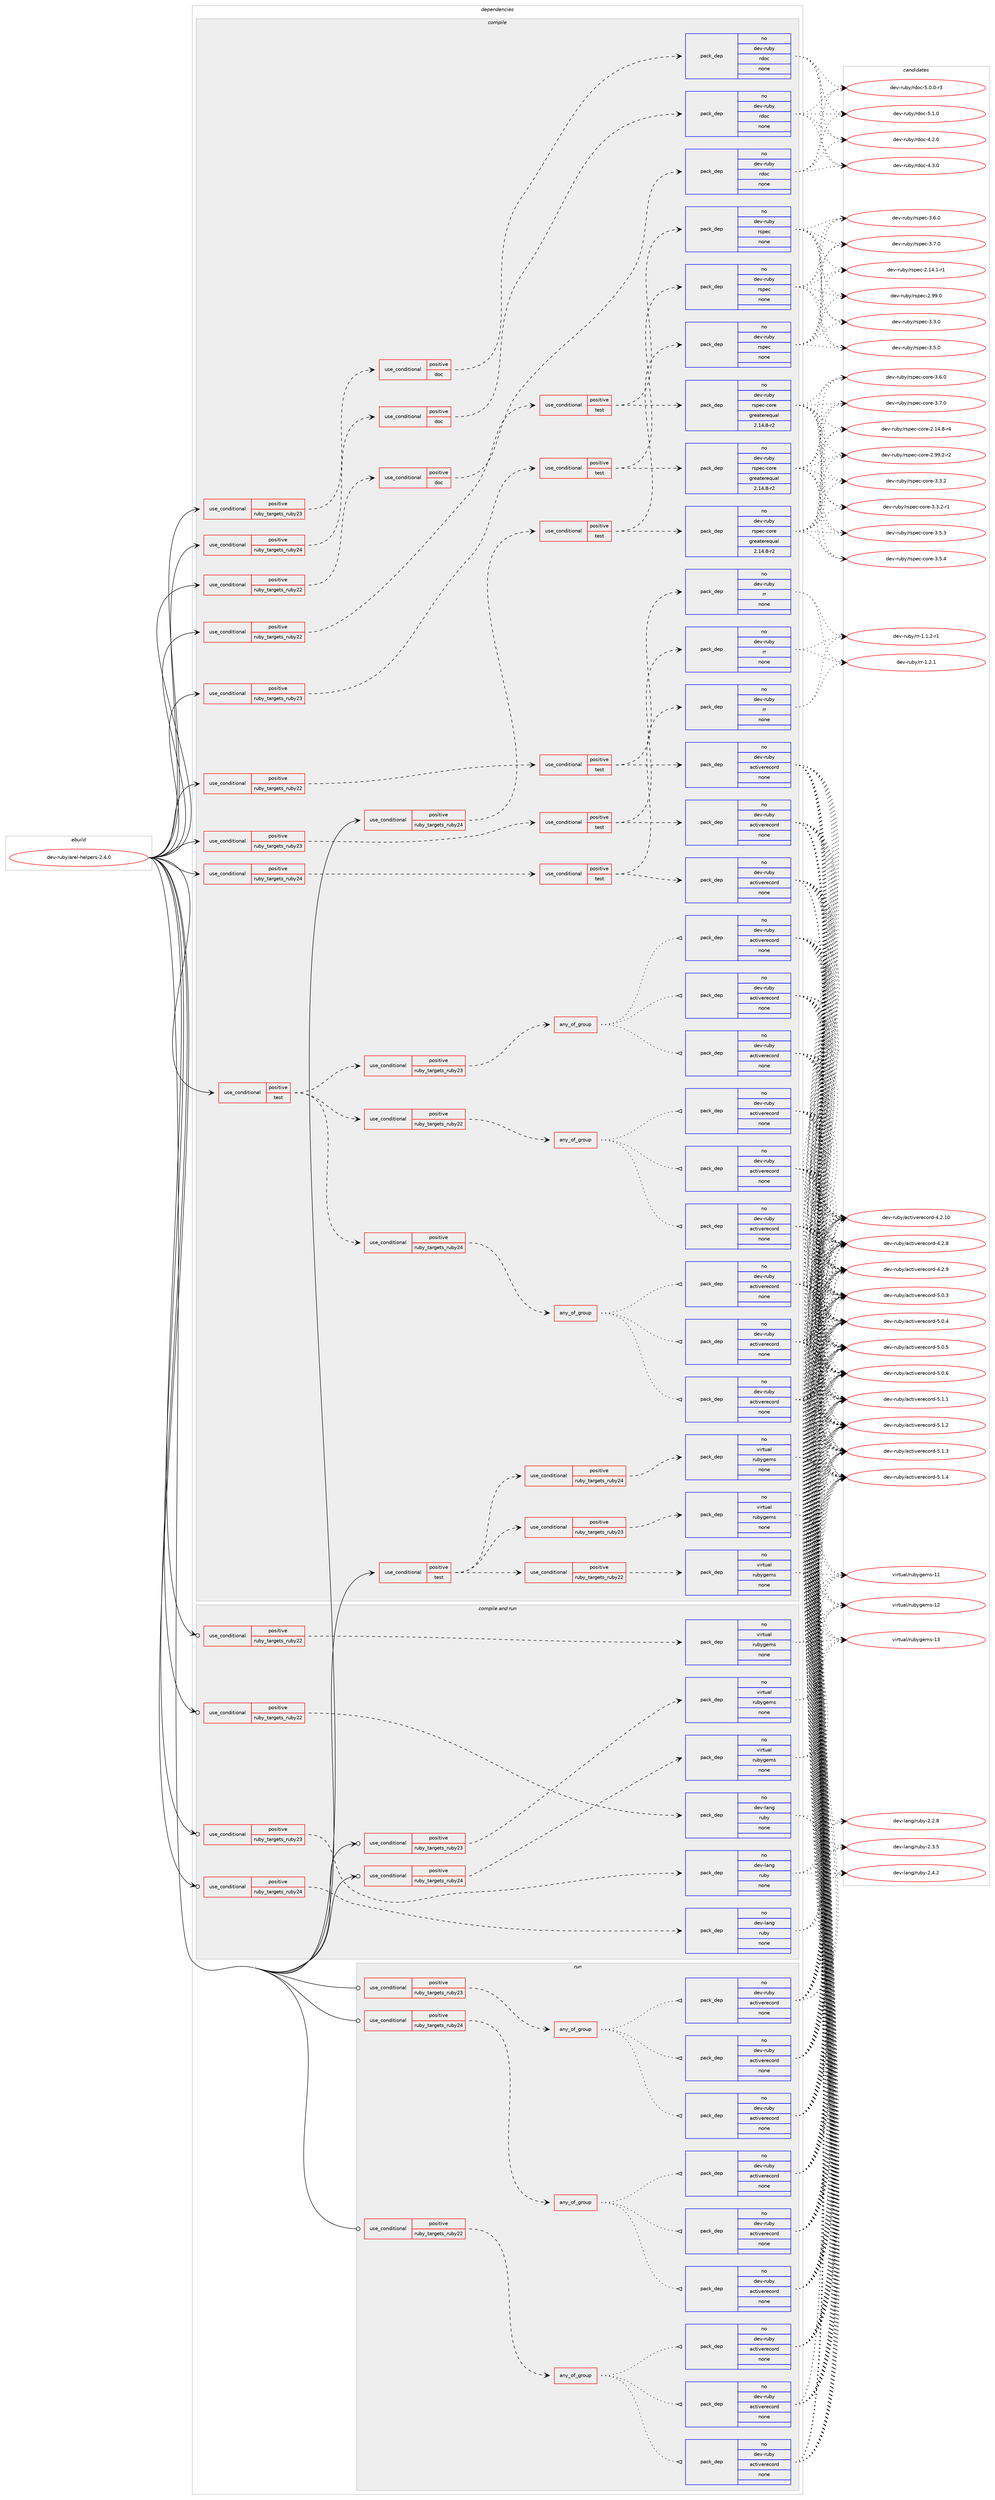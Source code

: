 digraph prolog {

# *************
# Graph options
# *************

newrank=true;
concentrate=true;
compound=true;
graph [rankdir=LR,fontname=Helvetica,fontsize=10,ranksep=1.5];#, ranksep=2.5, nodesep=0.2];
edge  [arrowhead=vee];
node  [fontname=Helvetica,fontsize=10];

# **********
# The ebuild
# **********

subgraph cluster_leftcol {
color=gray;
rank=same;
label=<<i>ebuild</i>>;
id [label="dev-ruby/arel-helpers-2.4.0", color=red, width=4, href="../dev-ruby/arel-helpers-2.4.0.svg"];
}

# ****************
# The dependencies
# ****************

subgraph cluster_midcol {
color=gray;
label=<<i>dependencies</i>>;
subgraph cluster_compile {
fillcolor="#eeeeee";
style=filled;
label=<<i>compile</i>>;
subgraph cond51569 {
dependency228103 [label=<<TABLE BORDER="0" CELLBORDER="1" CELLSPACING="0" CELLPADDING="4"><TR><TD ROWSPAN="3" CELLPADDING="10">use_conditional</TD></TR><TR><TD>positive</TD></TR><TR><TD>ruby_targets_ruby22</TD></TR></TABLE>>, shape=none, color=red];
subgraph cond51570 {
dependency228104 [label=<<TABLE BORDER="0" CELLBORDER="1" CELLSPACING="0" CELLPADDING="4"><TR><TD ROWSPAN="3" CELLPADDING="10">use_conditional</TD></TR><TR><TD>positive</TD></TR><TR><TD>doc</TD></TR></TABLE>>, shape=none, color=red];
subgraph pack172472 {
dependency228105 [label=<<TABLE BORDER="0" CELLBORDER="1" CELLSPACING="0" CELLPADDING="4" WIDTH="220"><TR><TD ROWSPAN="6" CELLPADDING="30">pack_dep</TD></TR><TR><TD WIDTH="110">no</TD></TR><TR><TD>dev-ruby</TD></TR><TR><TD>rdoc</TD></TR><TR><TD>none</TD></TR><TR><TD></TD></TR></TABLE>>, shape=none, color=blue];
}
dependency228104:e -> dependency228105:w [weight=20,style="dashed",arrowhead="vee"];
}
dependency228103:e -> dependency228104:w [weight=20,style="dashed",arrowhead="vee"];
}
id:e -> dependency228103:w [weight=20,style="solid",arrowhead="vee"];
subgraph cond51571 {
dependency228106 [label=<<TABLE BORDER="0" CELLBORDER="1" CELLSPACING="0" CELLPADDING="4"><TR><TD ROWSPAN="3" CELLPADDING="10">use_conditional</TD></TR><TR><TD>positive</TD></TR><TR><TD>ruby_targets_ruby22</TD></TR></TABLE>>, shape=none, color=red];
subgraph cond51572 {
dependency228107 [label=<<TABLE BORDER="0" CELLBORDER="1" CELLSPACING="0" CELLPADDING="4"><TR><TD ROWSPAN="3" CELLPADDING="10">use_conditional</TD></TR><TR><TD>positive</TD></TR><TR><TD>test</TD></TR></TABLE>>, shape=none, color=red];
subgraph pack172473 {
dependency228108 [label=<<TABLE BORDER="0" CELLBORDER="1" CELLSPACING="0" CELLPADDING="4" WIDTH="220"><TR><TD ROWSPAN="6" CELLPADDING="30">pack_dep</TD></TR><TR><TD WIDTH="110">no</TD></TR><TR><TD>dev-ruby</TD></TR><TR><TD>rr</TD></TR><TR><TD>none</TD></TR><TR><TD></TD></TR></TABLE>>, shape=none, color=blue];
}
dependency228107:e -> dependency228108:w [weight=20,style="dashed",arrowhead="vee"];
subgraph pack172474 {
dependency228109 [label=<<TABLE BORDER="0" CELLBORDER="1" CELLSPACING="0" CELLPADDING="4" WIDTH="220"><TR><TD ROWSPAN="6" CELLPADDING="30">pack_dep</TD></TR><TR><TD WIDTH="110">no</TD></TR><TR><TD>dev-ruby</TD></TR><TR><TD>activerecord</TD></TR><TR><TD>none</TD></TR><TR><TD></TD></TR></TABLE>>, shape=none, color=blue];
}
dependency228107:e -> dependency228109:w [weight=20,style="dashed",arrowhead="vee"];
}
dependency228106:e -> dependency228107:w [weight=20,style="dashed",arrowhead="vee"];
}
id:e -> dependency228106:w [weight=20,style="solid",arrowhead="vee"];
subgraph cond51573 {
dependency228110 [label=<<TABLE BORDER="0" CELLBORDER="1" CELLSPACING="0" CELLPADDING="4"><TR><TD ROWSPAN="3" CELLPADDING="10">use_conditional</TD></TR><TR><TD>positive</TD></TR><TR><TD>ruby_targets_ruby22</TD></TR></TABLE>>, shape=none, color=red];
subgraph cond51574 {
dependency228111 [label=<<TABLE BORDER="0" CELLBORDER="1" CELLSPACING="0" CELLPADDING="4"><TR><TD ROWSPAN="3" CELLPADDING="10">use_conditional</TD></TR><TR><TD>positive</TD></TR><TR><TD>test</TD></TR></TABLE>>, shape=none, color=red];
subgraph pack172475 {
dependency228112 [label=<<TABLE BORDER="0" CELLBORDER="1" CELLSPACING="0" CELLPADDING="4" WIDTH="220"><TR><TD ROWSPAN="6" CELLPADDING="30">pack_dep</TD></TR><TR><TD WIDTH="110">no</TD></TR><TR><TD>dev-ruby</TD></TR><TR><TD>rspec</TD></TR><TR><TD>none</TD></TR><TR><TD></TD></TR></TABLE>>, shape=none, color=blue];
}
dependency228111:e -> dependency228112:w [weight=20,style="dashed",arrowhead="vee"];
subgraph pack172476 {
dependency228113 [label=<<TABLE BORDER="0" CELLBORDER="1" CELLSPACING="0" CELLPADDING="4" WIDTH="220"><TR><TD ROWSPAN="6" CELLPADDING="30">pack_dep</TD></TR><TR><TD WIDTH="110">no</TD></TR><TR><TD>dev-ruby</TD></TR><TR><TD>rspec-core</TD></TR><TR><TD>greaterequal</TD></TR><TR><TD>2.14.8-r2</TD></TR></TABLE>>, shape=none, color=blue];
}
dependency228111:e -> dependency228113:w [weight=20,style="dashed",arrowhead="vee"];
}
dependency228110:e -> dependency228111:w [weight=20,style="dashed",arrowhead="vee"];
}
id:e -> dependency228110:w [weight=20,style="solid",arrowhead="vee"];
subgraph cond51575 {
dependency228114 [label=<<TABLE BORDER="0" CELLBORDER="1" CELLSPACING="0" CELLPADDING="4"><TR><TD ROWSPAN="3" CELLPADDING="10">use_conditional</TD></TR><TR><TD>positive</TD></TR><TR><TD>ruby_targets_ruby23</TD></TR></TABLE>>, shape=none, color=red];
subgraph cond51576 {
dependency228115 [label=<<TABLE BORDER="0" CELLBORDER="1" CELLSPACING="0" CELLPADDING="4"><TR><TD ROWSPAN="3" CELLPADDING="10">use_conditional</TD></TR><TR><TD>positive</TD></TR><TR><TD>doc</TD></TR></TABLE>>, shape=none, color=red];
subgraph pack172477 {
dependency228116 [label=<<TABLE BORDER="0" CELLBORDER="1" CELLSPACING="0" CELLPADDING="4" WIDTH="220"><TR><TD ROWSPAN="6" CELLPADDING="30">pack_dep</TD></TR><TR><TD WIDTH="110">no</TD></TR><TR><TD>dev-ruby</TD></TR><TR><TD>rdoc</TD></TR><TR><TD>none</TD></TR><TR><TD></TD></TR></TABLE>>, shape=none, color=blue];
}
dependency228115:e -> dependency228116:w [weight=20,style="dashed",arrowhead="vee"];
}
dependency228114:e -> dependency228115:w [weight=20,style="dashed",arrowhead="vee"];
}
id:e -> dependency228114:w [weight=20,style="solid",arrowhead="vee"];
subgraph cond51577 {
dependency228117 [label=<<TABLE BORDER="0" CELLBORDER="1" CELLSPACING="0" CELLPADDING="4"><TR><TD ROWSPAN="3" CELLPADDING="10">use_conditional</TD></TR><TR><TD>positive</TD></TR><TR><TD>ruby_targets_ruby23</TD></TR></TABLE>>, shape=none, color=red];
subgraph cond51578 {
dependency228118 [label=<<TABLE BORDER="0" CELLBORDER="1" CELLSPACING="0" CELLPADDING="4"><TR><TD ROWSPAN="3" CELLPADDING="10">use_conditional</TD></TR><TR><TD>positive</TD></TR><TR><TD>test</TD></TR></TABLE>>, shape=none, color=red];
subgraph pack172478 {
dependency228119 [label=<<TABLE BORDER="0" CELLBORDER="1" CELLSPACING="0" CELLPADDING="4" WIDTH="220"><TR><TD ROWSPAN="6" CELLPADDING="30">pack_dep</TD></TR><TR><TD WIDTH="110">no</TD></TR><TR><TD>dev-ruby</TD></TR><TR><TD>rr</TD></TR><TR><TD>none</TD></TR><TR><TD></TD></TR></TABLE>>, shape=none, color=blue];
}
dependency228118:e -> dependency228119:w [weight=20,style="dashed",arrowhead="vee"];
subgraph pack172479 {
dependency228120 [label=<<TABLE BORDER="0" CELLBORDER="1" CELLSPACING="0" CELLPADDING="4" WIDTH="220"><TR><TD ROWSPAN="6" CELLPADDING="30">pack_dep</TD></TR><TR><TD WIDTH="110">no</TD></TR><TR><TD>dev-ruby</TD></TR><TR><TD>activerecord</TD></TR><TR><TD>none</TD></TR><TR><TD></TD></TR></TABLE>>, shape=none, color=blue];
}
dependency228118:e -> dependency228120:w [weight=20,style="dashed",arrowhead="vee"];
}
dependency228117:e -> dependency228118:w [weight=20,style="dashed",arrowhead="vee"];
}
id:e -> dependency228117:w [weight=20,style="solid",arrowhead="vee"];
subgraph cond51579 {
dependency228121 [label=<<TABLE BORDER="0" CELLBORDER="1" CELLSPACING="0" CELLPADDING="4"><TR><TD ROWSPAN="3" CELLPADDING="10">use_conditional</TD></TR><TR><TD>positive</TD></TR><TR><TD>ruby_targets_ruby23</TD></TR></TABLE>>, shape=none, color=red];
subgraph cond51580 {
dependency228122 [label=<<TABLE BORDER="0" CELLBORDER="1" CELLSPACING="0" CELLPADDING="4"><TR><TD ROWSPAN="3" CELLPADDING="10">use_conditional</TD></TR><TR><TD>positive</TD></TR><TR><TD>test</TD></TR></TABLE>>, shape=none, color=red];
subgraph pack172480 {
dependency228123 [label=<<TABLE BORDER="0" CELLBORDER="1" CELLSPACING="0" CELLPADDING="4" WIDTH="220"><TR><TD ROWSPAN="6" CELLPADDING="30">pack_dep</TD></TR><TR><TD WIDTH="110">no</TD></TR><TR><TD>dev-ruby</TD></TR><TR><TD>rspec</TD></TR><TR><TD>none</TD></TR><TR><TD></TD></TR></TABLE>>, shape=none, color=blue];
}
dependency228122:e -> dependency228123:w [weight=20,style="dashed",arrowhead="vee"];
subgraph pack172481 {
dependency228124 [label=<<TABLE BORDER="0" CELLBORDER="1" CELLSPACING="0" CELLPADDING="4" WIDTH="220"><TR><TD ROWSPAN="6" CELLPADDING="30">pack_dep</TD></TR><TR><TD WIDTH="110">no</TD></TR><TR><TD>dev-ruby</TD></TR><TR><TD>rspec-core</TD></TR><TR><TD>greaterequal</TD></TR><TR><TD>2.14.8-r2</TD></TR></TABLE>>, shape=none, color=blue];
}
dependency228122:e -> dependency228124:w [weight=20,style="dashed",arrowhead="vee"];
}
dependency228121:e -> dependency228122:w [weight=20,style="dashed",arrowhead="vee"];
}
id:e -> dependency228121:w [weight=20,style="solid",arrowhead="vee"];
subgraph cond51581 {
dependency228125 [label=<<TABLE BORDER="0" CELLBORDER="1" CELLSPACING="0" CELLPADDING="4"><TR><TD ROWSPAN="3" CELLPADDING="10">use_conditional</TD></TR><TR><TD>positive</TD></TR><TR><TD>ruby_targets_ruby24</TD></TR></TABLE>>, shape=none, color=red];
subgraph cond51582 {
dependency228126 [label=<<TABLE BORDER="0" CELLBORDER="1" CELLSPACING="0" CELLPADDING="4"><TR><TD ROWSPAN="3" CELLPADDING="10">use_conditional</TD></TR><TR><TD>positive</TD></TR><TR><TD>doc</TD></TR></TABLE>>, shape=none, color=red];
subgraph pack172482 {
dependency228127 [label=<<TABLE BORDER="0" CELLBORDER="1" CELLSPACING="0" CELLPADDING="4" WIDTH="220"><TR><TD ROWSPAN="6" CELLPADDING="30">pack_dep</TD></TR><TR><TD WIDTH="110">no</TD></TR><TR><TD>dev-ruby</TD></TR><TR><TD>rdoc</TD></TR><TR><TD>none</TD></TR><TR><TD></TD></TR></TABLE>>, shape=none, color=blue];
}
dependency228126:e -> dependency228127:w [weight=20,style="dashed",arrowhead="vee"];
}
dependency228125:e -> dependency228126:w [weight=20,style="dashed",arrowhead="vee"];
}
id:e -> dependency228125:w [weight=20,style="solid",arrowhead="vee"];
subgraph cond51583 {
dependency228128 [label=<<TABLE BORDER="0" CELLBORDER="1" CELLSPACING="0" CELLPADDING="4"><TR><TD ROWSPAN="3" CELLPADDING="10">use_conditional</TD></TR><TR><TD>positive</TD></TR><TR><TD>ruby_targets_ruby24</TD></TR></TABLE>>, shape=none, color=red];
subgraph cond51584 {
dependency228129 [label=<<TABLE BORDER="0" CELLBORDER="1" CELLSPACING="0" CELLPADDING="4"><TR><TD ROWSPAN="3" CELLPADDING="10">use_conditional</TD></TR><TR><TD>positive</TD></TR><TR><TD>test</TD></TR></TABLE>>, shape=none, color=red];
subgraph pack172483 {
dependency228130 [label=<<TABLE BORDER="0" CELLBORDER="1" CELLSPACING="0" CELLPADDING="4" WIDTH="220"><TR><TD ROWSPAN="6" CELLPADDING="30">pack_dep</TD></TR><TR><TD WIDTH="110">no</TD></TR><TR><TD>dev-ruby</TD></TR><TR><TD>rr</TD></TR><TR><TD>none</TD></TR><TR><TD></TD></TR></TABLE>>, shape=none, color=blue];
}
dependency228129:e -> dependency228130:w [weight=20,style="dashed",arrowhead="vee"];
subgraph pack172484 {
dependency228131 [label=<<TABLE BORDER="0" CELLBORDER="1" CELLSPACING="0" CELLPADDING="4" WIDTH="220"><TR><TD ROWSPAN="6" CELLPADDING="30">pack_dep</TD></TR><TR><TD WIDTH="110">no</TD></TR><TR><TD>dev-ruby</TD></TR><TR><TD>activerecord</TD></TR><TR><TD>none</TD></TR><TR><TD></TD></TR></TABLE>>, shape=none, color=blue];
}
dependency228129:e -> dependency228131:w [weight=20,style="dashed",arrowhead="vee"];
}
dependency228128:e -> dependency228129:w [weight=20,style="dashed",arrowhead="vee"];
}
id:e -> dependency228128:w [weight=20,style="solid",arrowhead="vee"];
subgraph cond51585 {
dependency228132 [label=<<TABLE BORDER="0" CELLBORDER="1" CELLSPACING="0" CELLPADDING="4"><TR><TD ROWSPAN="3" CELLPADDING="10">use_conditional</TD></TR><TR><TD>positive</TD></TR><TR><TD>ruby_targets_ruby24</TD></TR></TABLE>>, shape=none, color=red];
subgraph cond51586 {
dependency228133 [label=<<TABLE BORDER="0" CELLBORDER="1" CELLSPACING="0" CELLPADDING="4"><TR><TD ROWSPAN="3" CELLPADDING="10">use_conditional</TD></TR><TR><TD>positive</TD></TR><TR><TD>test</TD></TR></TABLE>>, shape=none, color=red];
subgraph pack172485 {
dependency228134 [label=<<TABLE BORDER="0" CELLBORDER="1" CELLSPACING="0" CELLPADDING="4" WIDTH="220"><TR><TD ROWSPAN="6" CELLPADDING="30">pack_dep</TD></TR><TR><TD WIDTH="110">no</TD></TR><TR><TD>dev-ruby</TD></TR><TR><TD>rspec</TD></TR><TR><TD>none</TD></TR><TR><TD></TD></TR></TABLE>>, shape=none, color=blue];
}
dependency228133:e -> dependency228134:w [weight=20,style="dashed",arrowhead="vee"];
subgraph pack172486 {
dependency228135 [label=<<TABLE BORDER="0" CELLBORDER="1" CELLSPACING="0" CELLPADDING="4" WIDTH="220"><TR><TD ROWSPAN="6" CELLPADDING="30">pack_dep</TD></TR><TR><TD WIDTH="110">no</TD></TR><TR><TD>dev-ruby</TD></TR><TR><TD>rspec-core</TD></TR><TR><TD>greaterequal</TD></TR><TR><TD>2.14.8-r2</TD></TR></TABLE>>, shape=none, color=blue];
}
dependency228133:e -> dependency228135:w [weight=20,style="dashed",arrowhead="vee"];
}
dependency228132:e -> dependency228133:w [weight=20,style="dashed",arrowhead="vee"];
}
id:e -> dependency228132:w [weight=20,style="solid",arrowhead="vee"];
subgraph cond51587 {
dependency228136 [label=<<TABLE BORDER="0" CELLBORDER="1" CELLSPACING="0" CELLPADDING="4"><TR><TD ROWSPAN="3" CELLPADDING="10">use_conditional</TD></TR><TR><TD>positive</TD></TR><TR><TD>test</TD></TR></TABLE>>, shape=none, color=red];
subgraph cond51588 {
dependency228137 [label=<<TABLE BORDER="0" CELLBORDER="1" CELLSPACING="0" CELLPADDING="4"><TR><TD ROWSPAN="3" CELLPADDING="10">use_conditional</TD></TR><TR><TD>positive</TD></TR><TR><TD>ruby_targets_ruby22</TD></TR></TABLE>>, shape=none, color=red];
subgraph any4016 {
dependency228138 [label=<<TABLE BORDER="0" CELLBORDER="1" CELLSPACING="0" CELLPADDING="4"><TR><TD CELLPADDING="10">any_of_group</TD></TR></TABLE>>, shape=none, color=red];subgraph pack172487 {
dependency228139 [label=<<TABLE BORDER="0" CELLBORDER="1" CELLSPACING="0" CELLPADDING="4" WIDTH="220"><TR><TD ROWSPAN="6" CELLPADDING="30">pack_dep</TD></TR><TR><TD WIDTH="110">no</TD></TR><TR><TD>dev-ruby</TD></TR><TR><TD>activerecord</TD></TR><TR><TD>none</TD></TR><TR><TD></TD></TR></TABLE>>, shape=none, color=blue];
}
dependency228138:e -> dependency228139:w [weight=20,style="dotted",arrowhead="oinv"];
subgraph pack172488 {
dependency228140 [label=<<TABLE BORDER="0" CELLBORDER="1" CELLSPACING="0" CELLPADDING="4" WIDTH="220"><TR><TD ROWSPAN="6" CELLPADDING="30">pack_dep</TD></TR><TR><TD WIDTH="110">no</TD></TR><TR><TD>dev-ruby</TD></TR><TR><TD>activerecord</TD></TR><TR><TD>none</TD></TR><TR><TD></TD></TR></TABLE>>, shape=none, color=blue];
}
dependency228138:e -> dependency228140:w [weight=20,style="dotted",arrowhead="oinv"];
subgraph pack172489 {
dependency228141 [label=<<TABLE BORDER="0" CELLBORDER="1" CELLSPACING="0" CELLPADDING="4" WIDTH="220"><TR><TD ROWSPAN="6" CELLPADDING="30">pack_dep</TD></TR><TR><TD WIDTH="110">no</TD></TR><TR><TD>dev-ruby</TD></TR><TR><TD>activerecord</TD></TR><TR><TD>none</TD></TR><TR><TD></TD></TR></TABLE>>, shape=none, color=blue];
}
dependency228138:e -> dependency228141:w [weight=20,style="dotted",arrowhead="oinv"];
}
dependency228137:e -> dependency228138:w [weight=20,style="dashed",arrowhead="vee"];
}
dependency228136:e -> dependency228137:w [weight=20,style="dashed",arrowhead="vee"];
subgraph cond51589 {
dependency228142 [label=<<TABLE BORDER="0" CELLBORDER="1" CELLSPACING="0" CELLPADDING="4"><TR><TD ROWSPAN="3" CELLPADDING="10">use_conditional</TD></TR><TR><TD>positive</TD></TR><TR><TD>ruby_targets_ruby23</TD></TR></TABLE>>, shape=none, color=red];
subgraph any4017 {
dependency228143 [label=<<TABLE BORDER="0" CELLBORDER="1" CELLSPACING="0" CELLPADDING="4"><TR><TD CELLPADDING="10">any_of_group</TD></TR></TABLE>>, shape=none, color=red];subgraph pack172490 {
dependency228144 [label=<<TABLE BORDER="0" CELLBORDER="1" CELLSPACING="0" CELLPADDING="4" WIDTH="220"><TR><TD ROWSPAN="6" CELLPADDING="30">pack_dep</TD></TR><TR><TD WIDTH="110">no</TD></TR><TR><TD>dev-ruby</TD></TR><TR><TD>activerecord</TD></TR><TR><TD>none</TD></TR><TR><TD></TD></TR></TABLE>>, shape=none, color=blue];
}
dependency228143:e -> dependency228144:w [weight=20,style="dotted",arrowhead="oinv"];
subgraph pack172491 {
dependency228145 [label=<<TABLE BORDER="0" CELLBORDER="1" CELLSPACING="0" CELLPADDING="4" WIDTH="220"><TR><TD ROWSPAN="6" CELLPADDING="30">pack_dep</TD></TR><TR><TD WIDTH="110">no</TD></TR><TR><TD>dev-ruby</TD></TR><TR><TD>activerecord</TD></TR><TR><TD>none</TD></TR><TR><TD></TD></TR></TABLE>>, shape=none, color=blue];
}
dependency228143:e -> dependency228145:w [weight=20,style="dotted",arrowhead="oinv"];
subgraph pack172492 {
dependency228146 [label=<<TABLE BORDER="0" CELLBORDER="1" CELLSPACING="0" CELLPADDING="4" WIDTH="220"><TR><TD ROWSPAN="6" CELLPADDING="30">pack_dep</TD></TR><TR><TD WIDTH="110">no</TD></TR><TR><TD>dev-ruby</TD></TR><TR><TD>activerecord</TD></TR><TR><TD>none</TD></TR><TR><TD></TD></TR></TABLE>>, shape=none, color=blue];
}
dependency228143:e -> dependency228146:w [weight=20,style="dotted",arrowhead="oinv"];
}
dependency228142:e -> dependency228143:w [weight=20,style="dashed",arrowhead="vee"];
}
dependency228136:e -> dependency228142:w [weight=20,style="dashed",arrowhead="vee"];
subgraph cond51590 {
dependency228147 [label=<<TABLE BORDER="0" CELLBORDER="1" CELLSPACING="0" CELLPADDING="4"><TR><TD ROWSPAN="3" CELLPADDING="10">use_conditional</TD></TR><TR><TD>positive</TD></TR><TR><TD>ruby_targets_ruby24</TD></TR></TABLE>>, shape=none, color=red];
subgraph any4018 {
dependency228148 [label=<<TABLE BORDER="0" CELLBORDER="1" CELLSPACING="0" CELLPADDING="4"><TR><TD CELLPADDING="10">any_of_group</TD></TR></TABLE>>, shape=none, color=red];subgraph pack172493 {
dependency228149 [label=<<TABLE BORDER="0" CELLBORDER="1" CELLSPACING="0" CELLPADDING="4" WIDTH="220"><TR><TD ROWSPAN="6" CELLPADDING="30">pack_dep</TD></TR><TR><TD WIDTH="110">no</TD></TR><TR><TD>dev-ruby</TD></TR><TR><TD>activerecord</TD></TR><TR><TD>none</TD></TR><TR><TD></TD></TR></TABLE>>, shape=none, color=blue];
}
dependency228148:e -> dependency228149:w [weight=20,style="dotted",arrowhead="oinv"];
subgraph pack172494 {
dependency228150 [label=<<TABLE BORDER="0" CELLBORDER="1" CELLSPACING="0" CELLPADDING="4" WIDTH="220"><TR><TD ROWSPAN="6" CELLPADDING="30">pack_dep</TD></TR><TR><TD WIDTH="110">no</TD></TR><TR><TD>dev-ruby</TD></TR><TR><TD>activerecord</TD></TR><TR><TD>none</TD></TR><TR><TD></TD></TR></TABLE>>, shape=none, color=blue];
}
dependency228148:e -> dependency228150:w [weight=20,style="dotted",arrowhead="oinv"];
subgraph pack172495 {
dependency228151 [label=<<TABLE BORDER="0" CELLBORDER="1" CELLSPACING="0" CELLPADDING="4" WIDTH="220"><TR><TD ROWSPAN="6" CELLPADDING="30">pack_dep</TD></TR><TR><TD WIDTH="110">no</TD></TR><TR><TD>dev-ruby</TD></TR><TR><TD>activerecord</TD></TR><TR><TD>none</TD></TR><TR><TD></TD></TR></TABLE>>, shape=none, color=blue];
}
dependency228148:e -> dependency228151:w [weight=20,style="dotted",arrowhead="oinv"];
}
dependency228147:e -> dependency228148:w [weight=20,style="dashed",arrowhead="vee"];
}
dependency228136:e -> dependency228147:w [weight=20,style="dashed",arrowhead="vee"];
}
id:e -> dependency228136:w [weight=20,style="solid",arrowhead="vee"];
subgraph cond51591 {
dependency228152 [label=<<TABLE BORDER="0" CELLBORDER="1" CELLSPACING="0" CELLPADDING="4"><TR><TD ROWSPAN="3" CELLPADDING="10">use_conditional</TD></TR><TR><TD>positive</TD></TR><TR><TD>test</TD></TR></TABLE>>, shape=none, color=red];
subgraph cond51592 {
dependency228153 [label=<<TABLE BORDER="0" CELLBORDER="1" CELLSPACING="0" CELLPADDING="4"><TR><TD ROWSPAN="3" CELLPADDING="10">use_conditional</TD></TR><TR><TD>positive</TD></TR><TR><TD>ruby_targets_ruby22</TD></TR></TABLE>>, shape=none, color=red];
subgraph pack172496 {
dependency228154 [label=<<TABLE BORDER="0" CELLBORDER="1" CELLSPACING="0" CELLPADDING="4" WIDTH="220"><TR><TD ROWSPAN="6" CELLPADDING="30">pack_dep</TD></TR><TR><TD WIDTH="110">no</TD></TR><TR><TD>virtual</TD></TR><TR><TD>rubygems</TD></TR><TR><TD>none</TD></TR><TR><TD></TD></TR></TABLE>>, shape=none, color=blue];
}
dependency228153:e -> dependency228154:w [weight=20,style="dashed",arrowhead="vee"];
}
dependency228152:e -> dependency228153:w [weight=20,style="dashed",arrowhead="vee"];
subgraph cond51593 {
dependency228155 [label=<<TABLE BORDER="0" CELLBORDER="1" CELLSPACING="0" CELLPADDING="4"><TR><TD ROWSPAN="3" CELLPADDING="10">use_conditional</TD></TR><TR><TD>positive</TD></TR><TR><TD>ruby_targets_ruby23</TD></TR></TABLE>>, shape=none, color=red];
subgraph pack172497 {
dependency228156 [label=<<TABLE BORDER="0" CELLBORDER="1" CELLSPACING="0" CELLPADDING="4" WIDTH="220"><TR><TD ROWSPAN="6" CELLPADDING="30">pack_dep</TD></TR><TR><TD WIDTH="110">no</TD></TR><TR><TD>virtual</TD></TR><TR><TD>rubygems</TD></TR><TR><TD>none</TD></TR><TR><TD></TD></TR></TABLE>>, shape=none, color=blue];
}
dependency228155:e -> dependency228156:w [weight=20,style="dashed",arrowhead="vee"];
}
dependency228152:e -> dependency228155:w [weight=20,style="dashed",arrowhead="vee"];
subgraph cond51594 {
dependency228157 [label=<<TABLE BORDER="0" CELLBORDER="1" CELLSPACING="0" CELLPADDING="4"><TR><TD ROWSPAN="3" CELLPADDING="10">use_conditional</TD></TR><TR><TD>positive</TD></TR><TR><TD>ruby_targets_ruby24</TD></TR></TABLE>>, shape=none, color=red];
subgraph pack172498 {
dependency228158 [label=<<TABLE BORDER="0" CELLBORDER="1" CELLSPACING="0" CELLPADDING="4" WIDTH="220"><TR><TD ROWSPAN="6" CELLPADDING="30">pack_dep</TD></TR><TR><TD WIDTH="110">no</TD></TR><TR><TD>virtual</TD></TR><TR><TD>rubygems</TD></TR><TR><TD>none</TD></TR><TR><TD></TD></TR></TABLE>>, shape=none, color=blue];
}
dependency228157:e -> dependency228158:w [weight=20,style="dashed",arrowhead="vee"];
}
dependency228152:e -> dependency228157:w [weight=20,style="dashed",arrowhead="vee"];
}
id:e -> dependency228152:w [weight=20,style="solid",arrowhead="vee"];
}
subgraph cluster_compileandrun {
fillcolor="#eeeeee";
style=filled;
label=<<i>compile and run</i>>;
subgraph cond51595 {
dependency228159 [label=<<TABLE BORDER="0" CELLBORDER="1" CELLSPACING="0" CELLPADDING="4"><TR><TD ROWSPAN="3" CELLPADDING="10">use_conditional</TD></TR><TR><TD>positive</TD></TR><TR><TD>ruby_targets_ruby22</TD></TR></TABLE>>, shape=none, color=red];
subgraph pack172499 {
dependency228160 [label=<<TABLE BORDER="0" CELLBORDER="1" CELLSPACING="0" CELLPADDING="4" WIDTH="220"><TR><TD ROWSPAN="6" CELLPADDING="30">pack_dep</TD></TR><TR><TD WIDTH="110">no</TD></TR><TR><TD>dev-lang</TD></TR><TR><TD>ruby</TD></TR><TR><TD>none</TD></TR><TR><TD></TD></TR></TABLE>>, shape=none, color=blue];
}
dependency228159:e -> dependency228160:w [weight=20,style="dashed",arrowhead="vee"];
}
id:e -> dependency228159:w [weight=20,style="solid",arrowhead="odotvee"];
subgraph cond51596 {
dependency228161 [label=<<TABLE BORDER="0" CELLBORDER="1" CELLSPACING="0" CELLPADDING="4"><TR><TD ROWSPAN="3" CELLPADDING="10">use_conditional</TD></TR><TR><TD>positive</TD></TR><TR><TD>ruby_targets_ruby22</TD></TR></TABLE>>, shape=none, color=red];
subgraph pack172500 {
dependency228162 [label=<<TABLE BORDER="0" CELLBORDER="1" CELLSPACING="0" CELLPADDING="4" WIDTH="220"><TR><TD ROWSPAN="6" CELLPADDING="30">pack_dep</TD></TR><TR><TD WIDTH="110">no</TD></TR><TR><TD>virtual</TD></TR><TR><TD>rubygems</TD></TR><TR><TD>none</TD></TR><TR><TD></TD></TR></TABLE>>, shape=none, color=blue];
}
dependency228161:e -> dependency228162:w [weight=20,style="dashed",arrowhead="vee"];
}
id:e -> dependency228161:w [weight=20,style="solid",arrowhead="odotvee"];
subgraph cond51597 {
dependency228163 [label=<<TABLE BORDER="0" CELLBORDER="1" CELLSPACING="0" CELLPADDING="4"><TR><TD ROWSPAN="3" CELLPADDING="10">use_conditional</TD></TR><TR><TD>positive</TD></TR><TR><TD>ruby_targets_ruby23</TD></TR></TABLE>>, shape=none, color=red];
subgraph pack172501 {
dependency228164 [label=<<TABLE BORDER="0" CELLBORDER="1" CELLSPACING="0" CELLPADDING="4" WIDTH="220"><TR><TD ROWSPAN="6" CELLPADDING="30">pack_dep</TD></TR><TR><TD WIDTH="110">no</TD></TR><TR><TD>dev-lang</TD></TR><TR><TD>ruby</TD></TR><TR><TD>none</TD></TR><TR><TD></TD></TR></TABLE>>, shape=none, color=blue];
}
dependency228163:e -> dependency228164:w [weight=20,style="dashed",arrowhead="vee"];
}
id:e -> dependency228163:w [weight=20,style="solid",arrowhead="odotvee"];
subgraph cond51598 {
dependency228165 [label=<<TABLE BORDER="0" CELLBORDER="1" CELLSPACING="0" CELLPADDING="4"><TR><TD ROWSPAN="3" CELLPADDING="10">use_conditional</TD></TR><TR><TD>positive</TD></TR><TR><TD>ruby_targets_ruby23</TD></TR></TABLE>>, shape=none, color=red];
subgraph pack172502 {
dependency228166 [label=<<TABLE BORDER="0" CELLBORDER="1" CELLSPACING="0" CELLPADDING="4" WIDTH="220"><TR><TD ROWSPAN="6" CELLPADDING="30">pack_dep</TD></TR><TR><TD WIDTH="110">no</TD></TR><TR><TD>virtual</TD></TR><TR><TD>rubygems</TD></TR><TR><TD>none</TD></TR><TR><TD></TD></TR></TABLE>>, shape=none, color=blue];
}
dependency228165:e -> dependency228166:w [weight=20,style="dashed",arrowhead="vee"];
}
id:e -> dependency228165:w [weight=20,style="solid",arrowhead="odotvee"];
subgraph cond51599 {
dependency228167 [label=<<TABLE BORDER="0" CELLBORDER="1" CELLSPACING="0" CELLPADDING="4"><TR><TD ROWSPAN="3" CELLPADDING="10">use_conditional</TD></TR><TR><TD>positive</TD></TR><TR><TD>ruby_targets_ruby24</TD></TR></TABLE>>, shape=none, color=red];
subgraph pack172503 {
dependency228168 [label=<<TABLE BORDER="0" CELLBORDER="1" CELLSPACING="0" CELLPADDING="4" WIDTH="220"><TR><TD ROWSPAN="6" CELLPADDING="30">pack_dep</TD></TR><TR><TD WIDTH="110">no</TD></TR><TR><TD>dev-lang</TD></TR><TR><TD>ruby</TD></TR><TR><TD>none</TD></TR><TR><TD></TD></TR></TABLE>>, shape=none, color=blue];
}
dependency228167:e -> dependency228168:w [weight=20,style="dashed",arrowhead="vee"];
}
id:e -> dependency228167:w [weight=20,style="solid",arrowhead="odotvee"];
subgraph cond51600 {
dependency228169 [label=<<TABLE BORDER="0" CELLBORDER="1" CELLSPACING="0" CELLPADDING="4"><TR><TD ROWSPAN="3" CELLPADDING="10">use_conditional</TD></TR><TR><TD>positive</TD></TR><TR><TD>ruby_targets_ruby24</TD></TR></TABLE>>, shape=none, color=red];
subgraph pack172504 {
dependency228170 [label=<<TABLE BORDER="0" CELLBORDER="1" CELLSPACING="0" CELLPADDING="4" WIDTH="220"><TR><TD ROWSPAN="6" CELLPADDING="30">pack_dep</TD></TR><TR><TD WIDTH="110">no</TD></TR><TR><TD>virtual</TD></TR><TR><TD>rubygems</TD></TR><TR><TD>none</TD></TR><TR><TD></TD></TR></TABLE>>, shape=none, color=blue];
}
dependency228169:e -> dependency228170:w [weight=20,style="dashed",arrowhead="vee"];
}
id:e -> dependency228169:w [weight=20,style="solid",arrowhead="odotvee"];
}
subgraph cluster_run {
fillcolor="#eeeeee";
style=filled;
label=<<i>run</i>>;
subgraph cond51601 {
dependency228171 [label=<<TABLE BORDER="0" CELLBORDER="1" CELLSPACING="0" CELLPADDING="4"><TR><TD ROWSPAN="3" CELLPADDING="10">use_conditional</TD></TR><TR><TD>positive</TD></TR><TR><TD>ruby_targets_ruby22</TD></TR></TABLE>>, shape=none, color=red];
subgraph any4019 {
dependency228172 [label=<<TABLE BORDER="0" CELLBORDER="1" CELLSPACING="0" CELLPADDING="4"><TR><TD CELLPADDING="10">any_of_group</TD></TR></TABLE>>, shape=none, color=red];subgraph pack172505 {
dependency228173 [label=<<TABLE BORDER="0" CELLBORDER="1" CELLSPACING="0" CELLPADDING="4" WIDTH="220"><TR><TD ROWSPAN="6" CELLPADDING="30">pack_dep</TD></TR><TR><TD WIDTH="110">no</TD></TR><TR><TD>dev-ruby</TD></TR><TR><TD>activerecord</TD></TR><TR><TD>none</TD></TR><TR><TD></TD></TR></TABLE>>, shape=none, color=blue];
}
dependency228172:e -> dependency228173:w [weight=20,style="dotted",arrowhead="oinv"];
subgraph pack172506 {
dependency228174 [label=<<TABLE BORDER="0" CELLBORDER="1" CELLSPACING="0" CELLPADDING="4" WIDTH="220"><TR><TD ROWSPAN="6" CELLPADDING="30">pack_dep</TD></TR><TR><TD WIDTH="110">no</TD></TR><TR><TD>dev-ruby</TD></TR><TR><TD>activerecord</TD></TR><TR><TD>none</TD></TR><TR><TD></TD></TR></TABLE>>, shape=none, color=blue];
}
dependency228172:e -> dependency228174:w [weight=20,style="dotted",arrowhead="oinv"];
subgraph pack172507 {
dependency228175 [label=<<TABLE BORDER="0" CELLBORDER="1" CELLSPACING="0" CELLPADDING="4" WIDTH="220"><TR><TD ROWSPAN="6" CELLPADDING="30">pack_dep</TD></TR><TR><TD WIDTH="110">no</TD></TR><TR><TD>dev-ruby</TD></TR><TR><TD>activerecord</TD></TR><TR><TD>none</TD></TR><TR><TD></TD></TR></TABLE>>, shape=none, color=blue];
}
dependency228172:e -> dependency228175:w [weight=20,style="dotted",arrowhead="oinv"];
}
dependency228171:e -> dependency228172:w [weight=20,style="dashed",arrowhead="vee"];
}
id:e -> dependency228171:w [weight=20,style="solid",arrowhead="odot"];
subgraph cond51602 {
dependency228176 [label=<<TABLE BORDER="0" CELLBORDER="1" CELLSPACING="0" CELLPADDING="4"><TR><TD ROWSPAN="3" CELLPADDING="10">use_conditional</TD></TR><TR><TD>positive</TD></TR><TR><TD>ruby_targets_ruby23</TD></TR></TABLE>>, shape=none, color=red];
subgraph any4020 {
dependency228177 [label=<<TABLE BORDER="0" CELLBORDER="1" CELLSPACING="0" CELLPADDING="4"><TR><TD CELLPADDING="10">any_of_group</TD></TR></TABLE>>, shape=none, color=red];subgraph pack172508 {
dependency228178 [label=<<TABLE BORDER="0" CELLBORDER="1" CELLSPACING="0" CELLPADDING="4" WIDTH="220"><TR><TD ROWSPAN="6" CELLPADDING="30">pack_dep</TD></TR><TR><TD WIDTH="110">no</TD></TR><TR><TD>dev-ruby</TD></TR><TR><TD>activerecord</TD></TR><TR><TD>none</TD></TR><TR><TD></TD></TR></TABLE>>, shape=none, color=blue];
}
dependency228177:e -> dependency228178:w [weight=20,style="dotted",arrowhead="oinv"];
subgraph pack172509 {
dependency228179 [label=<<TABLE BORDER="0" CELLBORDER="1" CELLSPACING="0" CELLPADDING="4" WIDTH="220"><TR><TD ROWSPAN="6" CELLPADDING="30">pack_dep</TD></TR><TR><TD WIDTH="110">no</TD></TR><TR><TD>dev-ruby</TD></TR><TR><TD>activerecord</TD></TR><TR><TD>none</TD></TR><TR><TD></TD></TR></TABLE>>, shape=none, color=blue];
}
dependency228177:e -> dependency228179:w [weight=20,style="dotted",arrowhead="oinv"];
subgraph pack172510 {
dependency228180 [label=<<TABLE BORDER="0" CELLBORDER="1" CELLSPACING="0" CELLPADDING="4" WIDTH="220"><TR><TD ROWSPAN="6" CELLPADDING="30">pack_dep</TD></TR><TR><TD WIDTH="110">no</TD></TR><TR><TD>dev-ruby</TD></TR><TR><TD>activerecord</TD></TR><TR><TD>none</TD></TR><TR><TD></TD></TR></TABLE>>, shape=none, color=blue];
}
dependency228177:e -> dependency228180:w [weight=20,style="dotted",arrowhead="oinv"];
}
dependency228176:e -> dependency228177:w [weight=20,style="dashed",arrowhead="vee"];
}
id:e -> dependency228176:w [weight=20,style="solid",arrowhead="odot"];
subgraph cond51603 {
dependency228181 [label=<<TABLE BORDER="0" CELLBORDER="1" CELLSPACING="0" CELLPADDING="4"><TR><TD ROWSPAN="3" CELLPADDING="10">use_conditional</TD></TR><TR><TD>positive</TD></TR><TR><TD>ruby_targets_ruby24</TD></TR></TABLE>>, shape=none, color=red];
subgraph any4021 {
dependency228182 [label=<<TABLE BORDER="0" CELLBORDER="1" CELLSPACING="0" CELLPADDING="4"><TR><TD CELLPADDING="10">any_of_group</TD></TR></TABLE>>, shape=none, color=red];subgraph pack172511 {
dependency228183 [label=<<TABLE BORDER="0" CELLBORDER="1" CELLSPACING="0" CELLPADDING="4" WIDTH="220"><TR><TD ROWSPAN="6" CELLPADDING="30">pack_dep</TD></TR><TR><TD WIDTH="110">no</TD></TR><TR><TD>dev-ruby</TD></TR><TR><TD>activerecord</TD></TR><TR><TD>none</TD></TR><TR><TD></TD></TR></TABLE>>, shape=none, color=blue];
}
dependency228182:e -> dependency228183:w [weight=20,style="dotted",arrowhead="oinv"];
subgraph pack172512 {
dependency228184 [label=<<TABLE BORDER="0" CELLBORDER="1" CELLSPACING="0" CELLPADDING="4" WIDTH="220"><TR><TD ROWSPAN="6" CELLPADDING="30">pack_dep</TD></TR><TR><TD WIDTH="110">no</TD></TR><TR><TD>dev-ruby</TD></TR><TR><TD>activerecord</TD></TR><TR><TD>none</TD></TR><TR><TD></TD></TR></TABLE>>, shape=none, color=blue];
}
dependency228182:e -> dependency228184:w [weight=20,style="dotted",arrowhead="oinv"];
subgraph pack172513 {
dependency228185 [label=<<TABLE BORDER="0" CELLBORDER="1" CELLSPACING="0" CELLPADDING="4" WIDTH="220"><TR><TD ROWSPAN="6" CELLPADDING="30">pack_dep</TD></TR><TR><TD WIDTH="110">no</TD></TR><TR><TD>dev-ruby</TD></TR><TR><TD>activerecord</TD></TR><TR><TD>none</TD></TR><TR><TD></TD></TR></TABLE>>, shape=none, color=blue];
}
dependency228182:e -> dependency228185:w [weight=20,style="dotted",arrowhead="oinv"];
}
dependency228181:e -> dependency228182:w [weight=20,style="dashed",arrowhead="vee"];
}
id:e -> dependency228181:w [weight=20,style="solid",arrowhead="odot"];
}
}

# **************
# The candidates
# **************

subgraph cluster_choices {
rank=same;
color=gray;
label=<<i>candidates</i>>;

subgraph choice172472 {
color=black;
nodesep=1;
choice10010111845114117981214711410011199455246504648 [label="dev-ruby/rdoc-4.2.0", color=red, width=4,href="../dev-ruby/rdoc-4.2.0.svg"];
choice10010111845114117981214711410011199455246514648 [label="dev-ruby/rdoc-4.3.0", color=red, width=4,href="../dev-ruby/rdoc-4.3.0.svg"];
choice100101118451141179812147114100111994553464846484511451 [label="dev-ruby/rdoc-5.0.0-r3", color=red, width=4,href="../dev-ruby/rdoc-5.0.0-r3.svg"];
choice10010111845114117981214711410011199455346494648 [label="dev-ruby/rdoc-5.1.0", color=red, width=4,href="../dev-ruby/rdoc-5.1.0.svg"];
dependency228105:e -> choice10010111845114117981214711410011199455246504648:w [style=dotted,weight="100"];
dependency228105:e -> choice10010111845114117981214711410011199455246514648:w [style=dotted,weight="100"];
dependency228105:e -> choice100101118451141179812147114100111994553464846484511451:w [style=dotted,weight="100"];
dependency228105:e -> choice10010111845114117981214711410011199455346494648:w [style=dotted,weight="100"];
}
subgraph choice172473 {
color=black;
nodesep=1;
choice1001011184511411798121471141144549464946504511449 [label="dev-ruby/rr-1.1.2-r1", color=red, width=4,href="../dev-ruby/rr-1.1.2-r1.svg"];
choice100101118451141179812147114114454946504649 [label="dev-ruby/rr-1.2.1", color=red, width=4,href="../dev-ruby/rr-1.2.1.svg"];
dependency228108:e -> choice1001011184511411798121471141144549464946504511449:w [style=dotted,weight="100"];
dependency228108:e -> choice100101118451141179812147114114454946504649:w [style=dotted,weight="100"];
}
subgraph choice172474 {
color=black;
nodesep=1;
choice10010111845114117981214797991161051181011141019911111410045524650464948 [label="dev-ruby/activerecord-4.2.10", color=red, width=4,href="../dev-ruby/activerecord-4.2.10.svg"];
choice100101118451141179812147979911610511810111410199111114100455246504656 [label="dev-ruby/activerecord-4.2.8", color=red, width=4,href="../dev-ruby/activerecord-4.2.8.svg"];
choice100101118451141179812147979911610511810111410199111114100455246504657 [label="dev-ruby/activerecord-4.2.9", color=red, width=4,href="../dev-ruby/activerecord-4.2.9.svg"];
choice100101118451141179812147979911610511810111410199111114100455346484651 [label="dev-ruby/activerecord-5.0.3", color=red, width=4,href="../dev-ruby/activerecord-5.0.3.svg"];
choice100101118451141179812147979911610511810111410199111114100455346484652 [label="dev-ruby/activerecord-5.0.4", color=red, width=4,href="../dev-ruby/activerecord-5.0.4.svg"];
choice100101118451141179812147979911610511810111410199111114100455346484653 [label="dev-ruby/activerecord-5.0.5", color=red, width=4,href="../dev-ruby/activerecord-5.0.5.svg"];
choice100101118451141179812147979911610511810111410199111114100455346484654 [label="dev-ruby/activerecord-5.0.6", color=red, width=4,href="../dev-ruby/activerecord-5.0.6.svg"];
choice100101118451141179812147979911610511810111410199111114100455346494649 [label="dev-ruby/activerecord-5.1.1", color=red, width=4,href="../dev-ruby/activerecord-5.1.1.svg"];
choice100101118451141179812147979911610511810111410199111114100455346494650 [label="dev-ruby/activerecord-5.1.2", color=red, width=4,href="../dev-ruby/activerecord-5.1.2.svg"];
choice100101118451141179812147979911610511810111410199111114100455346494651 [label="dev-ruby/activerecord-5.1.3", color=red, width=4,href="../dev-ruby/activerecord-5.1.3.svg"];
choice100101118451141179812147979911610511810111410199111114100455346494652 [label="dev-ruby/activerecord-5.1.4", color=red, width=4,href="../dev-ruby/activerecord-5.1.4.svg"];
dependency228109:e -> choice10010111845114117981214797991161051181011141019911111410045524650464948:w [style=dotted,weight="100"];
dependency228109:e -> choice100101118451141179812147979911610511810111410199111114100455246504656:w [style=dotted,weight="100"];
dependency228109:e -> choice100101118451141179812147979911610511810111410199111114100455246504657:w [style=dotted,weight="100"];
dependency228109:e -> choice100101118451141179812147979911610511810111410199111114100455346484651:w [style=dotted,weight="100"];
dependency228109:e -> choice100101118451141179812147979911610511810111410199111114100455346484652:w [style=dotted,weight="100"];
dependency228109:e -> choice100101118451141179812147979911610511810111410199111114100455346484653:w [style=dotted,weight="100"];
dependency228109:e -> choice100101118451141179812147979911610511810111410199111114100455346484654:w [style=dotted,weight="100"];
dependency228109:e -> choice100101118451141179812147979911610511810111410199111114100455346494649:w [style=dotted,weight="100"];
dependency228109:e -> choice100101118451141179812147979911610511810111410199111114100455346494650:w [style=dotted,weight="100"];
dependency228109:e -> choice100101118451141179812147979911610511810111410199111114100455346494651:w [style=dotted,weight="100"];
dependency228109:e -> choice100101118451141179812147979911610511810111410199111114100455346494652:w [style=dotted,weight="100"];
}
subgraph choice172475 {
color=black;
nodesep=1;
choice10010111845114117981214711411511210199455046495246494511449 [label="dev-ruby/rspec-2.14.1-r1", color=red, width=4,href="../dev-ruby/rspec-2.14.1-r1.svg"];
choice1001011184511411798121471141151121019945504657574648 [label="dev-ruby/rspec-2.99.0", color=red, width=4,href="../dev-ruby/rspec-2.99.0.svg"];
choice10010111845114117981214711411511210199455146514648 [label="dev-ruby/rspec-3.3.0", color=red, width=4,href="../dev-ruby/rspec-3.3.0.svg"];
choice10010111845114117981214711411511210199455146534648 [label="dev-ruby/rspec-3.5.0", color=red, width=4,href="../dev-ruby/rspec-3.5.0.svg"];
choice10010111845114117981214711411511210199455146544648 [label="dev-ruby/rspec-3.6.0", color=red, width=4,href="../dev-ruby/rspec-3.6.0.svg"];
choice10010111845114117981214711411511210199455146554648 [label="dev-ruby/rspec-3.7.0", color=red, width=4,href="../dev-ruby/rspec-3.7.0.svg"];
dependency228112:e -> choice10010111845114117981214711411511210199455046495246494511449:w [style=dotted,weight="100"];
dependency228112:e -> choice1001011184511411798121471141151121019945504657574648:w [style=dotted,weight="100"];
dependency228112:e -> choice10010111845114117981214711411511210199455146514648:w [style=dotted,weight="100"];
dependency228112:e -> choice10010111845114117981214711411511210199455146534648:w [style=dotted,weight="100"];
dependency228112:e -> choice10010111845114117981214711411511210199455146544648:w [style=dotted,weight="100"];
dependency228112:e -> choice10010111845114117981214711411511210199455146554648:w [style=dotted,weight="100"];
}
subgraph choice172476 {
color=black;
nodesep=1;
choice100101118451141179812147114115112101994599111114101455046495246564511452 [label="dev-ruby/rspec-core-2.14.8-r4", color=red, width=4,href="../dev-ruby/rspec-core-2.14.8-r4.svg"];
choice100101118451141179812147114115112101994599111114101455046575746504511450 [label="dev-ruby/rspec-core-2.99.2-r2", color=red, width=4,href="../dev-ruby/rspec-core-2.99.2-r2.svg"];
choice100101118451141179812147114115112101994599111114101455146514650 [label="dev-ruby/rspec-core-3.3.2", color=red, width=4,href="../dev-ruby/rspec-core-3.3.2.svg"];
choice1001011184511411798121471141151121019945991111141014551465146504511449 [label="dev-ruby/rspec-core-3.3.2-r1", color=red, width=4,href="../dev-ruby/rspec-core-3.3.2-r1.svg"];
choice100101118451141179812147114115112101994599111114101455146534651 [label="dev-ruby/rspec-core-3.5.3", color=red, width=4,href="../dev-ruby/rspec-core-3.5.3.svg"];
choice100101118451141179812147114115112101994599111114101455146534652 [label="dev-ruby/rspec-core-3.5.4", color=red, width=4,href="../dev-ruby/rspec-core-3.5.4.svg"];
choice100101118451141179812147114115112101994599111114101455146544648 [label="dev-ruby/rspec-core-3.6.0", color=red, width=4,href="../dev-ruby/rspec-core-3.6.0.svg"];
choice100101118451141179812147114115112101994599111114101455146554648 [label="dev-ruby/rspec-core-3.7.0", color=red, width=4,href="../dev-ruby/rspec-core-3.7.0.svg"];
dependency228113:e -> choice100101118451141179812147114115112101994599111114101455046495246564511452:w [style=dotted,weight="100"];
dependency228113:e -> choice100101118451141179812147114115112101994599111114101455046575746504511450:w [style=dotted,weight="100"];
dependency228113:e -> choice100101118451141179812147114115112101994599111114101455146514650:w [style=dotted,weight="100"];
dependency228113:e -> choice1001011184511411798121471141151121019945991111141014551465146504511449:w [style=dotted,weight="100"];
dependency228113:e -> choice100101118451141179812147114115112101994599111114101455146534651:w [style=dotted,weight="100"];
dependency228113:e -> choice100101118451141179812147114115112101994599111114101455146534652:w [style=dotted,weight="100"];
dependency228113:e -> choice100101118451141179812147114115112101994599111114101455146544648:w [style=dotted,weight="100"];
dependency228113:e -> choice100101118451141179812147114115112101994599111114101455146554648:w [style=dotted,weight="100"];
}
subgraph choice172477 {
color=black;
nodesep=1;
choice10010111845114117981214711410011199455246504648 [label="dev-ruby/rdoc-4.2.0", color=red, width=4,href="../dev-ruby/rdoc-4.2.0.svg"];
choice10010111845114117981214711410011199455246514648 [label="dev-ruby/rdoc-4.3.0", color=red, width=4,href="../dev-ruby/rdoc-4.3.0.svg"];
choice100101118451141179812147114100111994553464846484511451 [label="dev-ruby/rdoc-5.0.0-r3", color=red, width=4,href="../dev-ruby/rdoc-5.0.0-r3.svg"];
choice10010111845114117981214711410011199455346494648 [label="dev-ruby/rdoc-5.1.0", color=red, width=4,href="../dev-ruby/rdoc-5.1.0.svg"];
dependency228116:e -> choice10010111845114117981214711410011199455246504648:w [style=dotted,weight="100"];
dependency228116:e -> choice10010111845114117981214711410011199455246514648:w [style=dotted,weight="100"];
dependency228116:e -> choice100101118451141179812147114100111994553464846484511451:w [style=dotted,weight="100"];
dependency228116:e -> choice10010111845114117981214711410011199455346494648:w [style=dotted,weight="100"];
}
subgraph choice172478 {
color=black;
nodesep=1;
choice1001011184511411798121471141144549464946504511449 [label="dev-ruby/rr-1.1.2-r1", color=red, width=4,href="../dev-ruby/rr-1.1.2-r1.svg"];
choice100101118451141179812147114114454946504649 [label="dev-ruby/rr-1.2.1", color=red, width=4,href="../dev-ruby/rr-1.2.1.svg"];
dependency228119:e -> choice1001011184511411798121471141144549464946504511449:w [style=dotted,weight="100"];
dependency228119:e -> choice100101118451141179812147114114454946504649:w [style=dotted,weight="100"];
}
subgraph choice172479 {
color=black;
nodesep=1;
choice10010111845114117981214797991161051181011141019911111410045524650464948 [label="dev-ruby/activerecord-4.2.10", color=red, width=4,href="../dev-ruby/activerecord-4.2.10.svg"];
choice100101118451141179812147979911610511810111410199111114100455246504656 [label="dev-ruby/activerecord-4.2.8", color=red, width=4,href="../dev-ruby/activerecord-4.2.8.svg"];
choice100101118451141179812147979911610511810111410199111114100455246504657 [label="dev-ruby/activerecord-4.2.9", color=red, width=4,href="../dev-ruby/activerecord-4.2.9.svg"];
choice100101118451141179812147979911610511810111410199111114100455346484651 [label="dev-ruby/activerecord-5.0.3", color=red, width=4,href="../dev-ruby/activerecord-5.0.3.svg"];
choice100101118451141179812147979911610511810111410199111114100455346484652 [label="dev-ruby/activerecord-5.0.4", color=red, width=4,href="../dev-ruby/activerecord-5.0.4.svg"];
choice100101118451141179812147979911610511810111410199111114100455346484653 [label="dev-ruby/activerecord-5.0.5", color=red, width=4,href="../dev-ruby/activerecord-5.0.5.svg"];
choice100101118451141179812147979911610511810111410199111114100455346484654 [label="dev-ruby/activerecord-5.0.6", color=red, width=4,href="../dev-ruby/activerecord-5.0.6.svg"];
choice100101118451141179812147979911610511810111410199111114100455346494649 [label="dev-ruby/activerecord-5.1.1", color=red, width=4,href="../dev-ruby/activerecord-5.1.1.svg"];
choice100101118451141179812147979911610511810111410199111114100455346494650 [label="dev-ruby/activerecord-5.1.2", color=red, width=4,href="../dev-ruby/activerecord-5.1.2.svg"];
choice100101118451141179812147979911610511810111410199111114100455346494651 [label="dev-ruby/activerecord-5.1.3", color=red, width=4,href="../dev-ruby/activerecord-5.1.3.svg"];
choice100101118451141179812147979911610511810111410199111114100455346494652 [label="dev-ruby/activerecord-5.1.4", color=red, width=4,href="../dev-ruby/activerecord-5.1.4.svg"];
dependency228120:e -> choice10010111845114117981214797991161051181011141019911111410045524650464948:w [style=dotted,weight="100"];
dependency228120:e -> choice100101118451141179812147979911610511810111410199111114100455246504656:w [style=dotted,weight="100"];
dependency228120:e -> choice100101118451141179812147979911610511810111410199111114100455246504657:w [style=dotted,weight="100"];
dependency228120:e -> choice100101118451141179812147979911610511810111410199111114100455346484651:w [style=dotted,weight="100"];
dependency228120:e -> choice100101118451141179812147979911610511810111410199111114100455346484652:w [style=dotted,weight="100"];
dependency228120:e -> choice100101118451141179812147979911610511810111410199111114100455346484653:w [style=dotted,weight="100"];
dependency228120:e -> choice100101118451141179812147979911610511810111410199111114100455346484654:w [style=dotted,weight="100"];
dependency228120:e -> choice100101118451141179812147979911610511810111410199111114100455346494649:w [style=dotted,weight="100"];
dependency228120:e -> choice100101118451141179812147979911610511810111410199111114100455346494650:w [style=dotted,weight="100"];
dependency228120:e -> choice100101118451141179812147979911610511810111410199111114100455346494651:w [style=dotted,weight="100"];
dependency228120:e -> choice100101118451141179812147979911610511810111410199111114100455346494652:w [style=dotted,weight="100"];
}
subgraph choice172480 {
color=black;
nodesep=1;
choice10010111845114117981214711411511210199455046495246494511449 [label="dev-ruby/rspec-2.14.1-r1", color=red, width=4,href="../dev-ruby/rspec-2.14.1-r1.svg"];
choice1001011184511411798121471141151121019945504657574648 [label="dev-ruby/rspec-2.99.0", color=red, width=4,href="../dev-ruby/rspec-2.99.0.svg"];
choice10010111845114117981214711411511210199455146514648 [label="dev-ruby/rspec-3.3.0", color=red, width=4,href="../dev-ruby/rspec-3.3.0.svg"];
choice10010111845114117981214711411511210199455146534648 [label="dev-ruby/rspec-3.5.0", color=red, width=4,href="../dev-ruby/rspec-3.5.0.svg"];
choice10010111845114117981214711411511210199455146544648 [label="dev-ruby/rspec-3.6.0", color=red, width=4,href="../dev-ruby/rspec-3.6.0.svg"];
choice10010111845114117981214711411511210199455146554648 [label="dev-ruby/rspec-3.7.0", color=red, width=4,href="../dev-ruby/rspec-3.7.0.svg"];
dependency228123:e -> choice10010111845114117981214711411511210199455046495246494511449:w [style=dotted,weight="100"];
dependency228123:e -> choice1001011184511411798121471141151121019945504657574648:w [style=dotted,weight="100"];
dependency228123:e -> choice10010111845114117981214711411511210199455146514648:w [style=dotted,weight="100"];
dependency228123:e -> choice10010111845114117981214711411511210199455146534648:w [style=dotted,weight="100"];
dependency228123:e -> choice10010111845114117981214711411511210199455146544648:w [style=dotted,weight="100"];
dependency228123:e -> choice10010111845114117981214711411511210199455146554648:w [style=dotted,weight="100"];
}
subgraph choice172481 {
color=black;
nodesep=1;
choice100101118451141179812147114115112101994599111114101455046495246564511452 [label="dev-ruby/rspec-core-2.14.8-r4", color=red, width=4,href="../dev-ruby/rspec-core-2.14.8-r4.svg"];
choice100101118451141179812147114115112101994599111114101455046575746504511450 [label="dev-ruby/rspec-core-2.99.2-r2", color=red, width=4,href="../dev-ruby/rspec-core-2.99.2-r2.svg"];
choice100101118451141179812147114115112101994599111114101455146514650 [label="dev-ruby/rspec-core-3.3.2", color=red, width=4,href="../dev-ruby/rspec-core-3.3.2.svg"];
choice1001011184511411798121471141151121019945991111141014551465146504511449 [label="dev-ruby/rspec-core-3.3.2-r1", color=red, width=4,href="../dev-ruby/rspec-core-3.3.2-r1.svg"];
choice100101118451141179812147114115112101994599111114101455146534651 [label="dev-ruby/rspec-core-3.5.3", color=red, width=4,href="../dev-ruby/rspec-core-3.5.3.svg"];
choice100101118451141179812147114115112101994599111114101455146534652 [label="dev-ruby/rspec-core-3.5.4", color=red, width=4,href="../dev-ruby/rspec-core-3.5.4.svg"];
choice100101118451141179812147114115112101994599111114101455146544648 [label="dev-ruby/rspec-core-3.6.0", color=red, width=4,href="../dev-ruby/rspec-core-3.6.0.svg"];
choice100101118451141179812147114115112101994599111114101455146554648 [label="dev-ruby/rspec-core-3.7.0", color=red, width=4,href="../dev-ruby/rspec-core-3.7.0.svg"];
dependency228124:e -> choice100101118451141179812147114115112101994599111114101455046495246564511452:w [style=dotted,weight="100"];
dependency228124:e -> choice100101118451141179812147114115112101994599111114101455046575746504511450:w [style=dotted,weight="100"];
dependency228124:e -> choice100101118451141179812147114115112101994599111114101455146514650:w [style=dotted,weight="100"];
dependency228124:e -> choice1001011184511411798121471141151121019945991111141014551465146504511449:w [style=dotted,weight="100"];
dependency228124:e -> choice100101118451141179812147114115112101994599111114101455146534651:w [style=dotted,weight="100"];
dependency228124:e -> choice100101118451141179812147114115112101994599111114101455146534652:w [style=dotted,weight="100"];
dependency228124:e -> choice100101118451141179812147114115112101994599111114101455146544648:w [style=dotted,weight="100"];
dependency228124:e -> choice100101118451141179812147114115112101994599111114101455146554648:w [style=dotted,weight="100"];
}
subgraph choice172482 {
color=black;
nodesep=1;
choice10010111845114117981214711410011199455246504648 [label="dev-ruby/rdoc-4.2.0", color=red, width=4,href="../dev-ruby/rdoc-4.2.0.svg"];
choice10010111845114117981214711410011199455246514648 [label="dev-ruby/rdoc-4.3.0", color=red, width=4,href="../dev-ruby/rdoc-4.3.0.svg"];
choice100101118451141179812147114100111994553464846484511451 [label="dev-ruby/rdoc-5.0.0-r3", color=red, width=4,href="../dev-ruby/rdoc-5.0.0-r3.svg"];
choice10010111845114117981214711410011199455346494648 [label="dev-ruby/rdoc-5.1.0", color=red, width=4,href="../dev-ruby/rdoc-5.1.0.svg"];
dependency228127:e -> choice10010111845114117981214711410011199455246504648:w [style=dotted,weight="100"];
dependency228127:e -> choice10010111845114117981214711410011199455246514648:w [style=dotted,weight="100"];
dependency228127:e -> choice100101118451141179812147114100111994553464846484511451:w [style=dotted,weight="100"];
dependency228127:e -> choice10010111845114117981214711410011199455346494648:w [style=dotted,weight="100"];
}
subgraph choice172483 {
color=black;
nodesep=1;
choice1001011184511411798121471141144549464946504511449 [label="dev-ruby/rr-1.1.2-r1", color=red, width=4,href="../dev-ruby/rr-1.1.2-r1.svg"];
choice100101118451141179812147114114454946504649 [label="dev-ruby/rr-1.2.1", color=red, width=4,href="../dev-ruby/rr-1.2.1.svg"];
dependency228130:e -> choice1001011184511411798121471141144549464946504511449:w [style=dotted,weight="100"];
dependency228130:e -> choice100101118451141179812147114114454946504649:w [style=dotted,weight="100"];
}
subgraph choice172484 {
color=black;
nodesep=1;
choice10010111845114117981214797991161051181011141019911111410045524650464948 [label="dev-ruby/activerecord-4.2.10", color=red, width=4,href="../dev-ruby/activerecord-4.2.10.svg"];
choice100101118451141179812147979911610511810111410199111114100455246504656 [label="dev-ruby/activerecord-4.2.8", color=red, width=4,href="../dev-ruby/activerecord-4.2.8.svg"];
choice100101118451141179812147979911610511810111410199111114100455246504657 [label="dev-ruby/activerecord-4.2.9", color=red, width=4,href="../dev-ruby/activerecord-4.2.9.svg"];
choice100101118451141179812147979911610511810111410199111114100455346484651 [label="dev-ruby/activerecord-5.0.3", color=red, width=4,href="../dev-ruby/activerecord-5.0.3.svg"];
choice100101118451141179812147979911610511810111410199111114100455346484652 [label="dev-ruby/activerecord-5.0.4", color=red, width=4,href="../dev-ruby/activerecord-5.0.4.svg"];
choice100101118451141179812147979911610511810111410199111114100455346484653 [label="dev-ruby/activerecord-5.0.5", color=red, width=4,href="../dev-ruby/activerecord-5.0.5.svg"];
choice100101118451141179812147979911610511810111410199111114100455346484654 [label="dev-ruby/activerecord-5.0.6", color=red, width=4,href="../dev-ruby/activerecord-5.0.6.svg"];
choice100101118451141179812147979911610511810111410199111114100455346494649 [label="dev-ruby/activerecord-5.1.1", color=red, width=4,href="../dev-ruby/activerecord-5.1.1.svg"];
choice100101118451141179812147979911610511810111410199111114100455346494650 [label="dev-ruby/activerecord-5.1.2", color=red, width=4,href="../dev-ruby/activerecord-5.1.2.svg"];
choice100101118451141179812147979911610511810111410199111114100455346494651 [label="dev-ruby/activerecord-5.1.3", color=red, width=4,href="../dev-ruby/activerecord-5.1.3.svg"];
choice100101118451141179812147979911610511810111410199111114100455346494652 [label="dev-ruby/activerecord-5.1.4", color=red, width=4,href="../dev-ruby/activerecord-5.1.4.svg"];
dependency228131:e -> choice10010111845114117981214797991161051181011141019911111410045524650464948:w [style=dotted,weight="100"];
dependency228131:e -> choice100101118451141179812147979911610511810111410199111114100455246504656:w [style=dotted,weight="100"];
dependency228131:e -> choice100101118451141179812147979911610511810111410199111114100455246504657:w [style=dotted,weight="100"];
dependency228131:e -> choice100101118451141179812147979911610511810111410199111114100455346484651:w [style=dotted,weight="100"];
dependency228131:e -> choice100101118451141179812147979911610511810111410199111114100455346484652:w [style=dotted,weight="100"];
dependency228131:e -> choice100101118451141179812147979911610511810111410199111114100455346484653:w [style=dotted,weight="100"];
dependency228131:e -> choice100101118451141179812147979911610511810111410199111114100455346484654:w [style=dotted,weight="100"];
dependency228131:e -> choice100101118451141179812147979911610511810111410199111114100455346494649:w [style=dotted,weight="100"];
dependency228131:e -> choice100101118451141179812147979911610511810111410199111114100455346494650:w [style=dotted,weight="100"];
dependency228131:e -> choice100101118451141179812147979911610511810111410199111114100455346494651:w [style=dotted,weight="100"];
dependency228131:e -> choice100101118451141179812147979911610511810111410199111114100455346494652:w [style=dotted,weight="100"];
}
subgraph choice172485 {
color=black;
nodesep=1;
choice10010111845114117981214711411511210199455046495246494511449 [label="dev-ruby/rspec-2.14.1-r1", color=red, width=4,href="../dev-ruby/rspec-2.14.1-r1.svg"];
choice1001011184511411798121471141151121019945504657574648 [label="dev-ruby/rspec-2.99.0", color=red, width=4,href="../dev-ruby/rspec-2.99.0.svg"];
choice10010111845114117981214711411511210199455146514648 [label="dev-ruby/rspec-3.3.0", color=red, width=4,href="../dev-ruby/rspec-3.3.0.svg"];
choice10010111845114117981214711411511210199455146534648 [label="dev-ruby/rspec-3.5.0", color=red, width=4,href="../dev-ruby/rspec-3.5.0.svg"];
choice10010111845114117981214711411511210199455146544648 [label="dev-ruby/rspec-3.6.0", color=red, width=4,href="../dev-ruby/rspec-3.6.0.svg"];
choice10010111845114117981214711411511210199455146554648 [label="dev-ruby/rspec-3.7.0", color=red, width=4,href="../dev-ruby/rspec-3.7.0.svg"];
dependency228134:e -> choice10010111845114117981214711411511210199455046495246494511449:w [style=dotted,weight="100"];
dependency228134:e -> choice1001011184511411798121471141151121019945504657574648:w [style=dotted,weight="100"];
dependency228134:e -> choice10010111845114117981214711411511210199455146514648:w [style=dotted,weight="100"];
dependency228134:e -> choice10010111845114117981214711411511210199455146534648:w [style=dotted,weight="100"];
dependency228134:e -> choice10010111845114117981214711411511210199455146544648:w [style=dotted,weight="100"];
dependency228134:e -> choice10010111845114117981214711411511210199455146554648:w [style=dotted,weight="100"];
}
subgraph choice172486 {
color=black;
nodesep=1;
choice100101118451141179812147114115112101994599111114101455046495246564511452 [label="dev-ruby/rspec-core-2.14.8-r4", color=red, width=4,href="../dev-ruby/rspec-core-2.14.8-r4.svg"];
choice100101118451141179812147114115112101994599111114101455046575746504511450 [label="dev-ruby/rspec-core-2.99.2-r2", color=red, width=4,href="../dev-ruby/rspec-core-2.99.2-r2.svg"];
choice100101118451141179812147114115112101994599111114101455146514650 [label="dev-ruby/rspec-core-3.3.2", color=red, width=4,href="../dev-ruby/rspec-core-3.3.2.svg"];
choice1001011184511411798121471141151121019945991111141014551465146504511449 [label="dev-ruby/rspec-core-3.3.2-r1", color=red, width=4,href="../dev-ruby/rspec-core-3.3.2-r1.svg"];
choice100101118451141179812147114115112101994599111114101455146534651 [label="dev-ruby/rspec-core-3.5.3", color=red, width=4,href="../dev-ruby/rspec-core-3.5.3.svg"];
choice100101118451141179812147114115112101994599111114101455146534652 [label="dev-ruby/rspec-core-3.5.4", color=red, width=4,href="../dev-ruby/rspec-core-3.5.4.svg"];
choice100101118451141179812147114115112101994599111114101455146544648 [label="dev-ruby/rspec-core-3.6.0", color=red, width=4,href="../dev-ruby/rspec-core-3.6.0.svg"];
choice100101118451141179812147114115112101994599111114101455146554648 [label="dev-ruby/rspec-core-3.7.0", color=red, width=4,href="../dev-ruby/rspec-core-3.7.0.svg"];
dependency228135:e -> choice100101118451141179812147114115112101994599111114101455046495246564511452:w [style=dotted,weight="100"];
dependency228135:e -> choice100101118451141179812147114115112101994599111114101455046575746504511450:w [style=dotted,weight="100"];
dependency228135:e -> choice100101118451141179812147114115112101994599111114101455146514650:w [style=dotted,weight="100"];
dependency228135:e -> choice1001011184511411798121471141151121019945991111141014551465146504511449:w [style=dotted,weight="100"];
dependency228135:e -> choice100101118451141179812147114115112101994599111114101455146534651:w [style=dotted,weight="100"];
dependency228135:e -> choice100101118451141179812147114115112101994599111114101455146534652:w [style=dotted,weight="100"];
dependency228135:e -> choice100101118451141179812147114115112101994599111114101455146544648:w [style=dotted,weight="100"];
dependency228135:e -> choice100101118451141179812147114115112101994599111114101455146554648:w [style=dotted,weight="100"];
}
subgraph choice172487 {
color=black;
nodesep=1;
choice10010111845114117981214797991161051181011141019911111410045524650464948 [label="dev-ruby/activerecord-4.2.10", color=red, width=4,href="../dev-ruby/activerecord-4.2.10.svg"];
choice100101118451141179812147979911610511810111410199111114100455246504656 [label="dev-ruby/activerecord-4.2.8", color=red, width=4,href="../dev-ruby/activerecord-4.2.8.svg"];
choice100101118451141179812147979911610511810111410199111114100455246504657 [label="dev-ruby/activerecord-4.2.9", color=red, width=4,href="../dev-ruby/activerecord-4.2.9.svg"];
choice100101118451141179812147979911610511810111410199111114100455346484651 [label="dev-ruby/activerecord-5.0.3", color=red, width=4,href="../dev-ruby/activerecord-5.0.3.svg"];
choice100101118451141179812147979911610511810111410199111114100455346484652 [label="dev-ruby/activerecord-5.0.4", color=red, width=4,href="../dev-ruby/activerecord-5.0.4.svg"];
choice100101118451141179812147979911610511810111410199111114100455346484653 [label="dev-ruby/activerecord-5.0.5", color=red, width=4,href="../dev-ruby/activerecord-5.0.5.svg"];
choice100101118451141179812147979911610511810111410199111114100455346484654 [label="dev-ruby/activerecord-5.0.6", color=red, width=4,href="../dev-ruby/activerecord-5.0.6.svg"];
choice100101118451141179812147979911610511810111410199111114100455346494649 [label="dev-ruby/activerecord-5.1.1", color=red, width=4,href="../dev-ruby/activerecord-5.1.1.svg"];
choice100101118451141179812147979911610511810111410199111114100455346494650 [label="dev-ruby/activerecord-5.1.2", color=red, width=4,href="../dev-ruby/activerecord-5.1.2.svg"];
choice100101118451141179812147979911610511810111410199111114100455346494651 [label="dev-ruby/activerecord-5.1.3", color=red, width=4,href="../dev-ruby/activerecord-5.1.3.svg"];
choice100101118451141179812147979911610511810111410199111114100455346494652 [label="dev-ruby/activerecord-5.1.4", color=red, width=4,href="../dev-ruby/activerecord-5.1.4.svg"];
dependency228139:e -> choice10010111845114117981214797991161051181011141019911111410045524650464948:w [style=dotted,weight="100"];
dependency228139:e -> choice100101118451141179812147979911610511810111410199111114100455246504656:w [style=dotted,weight="100"];
dependency228139:e -> choice100101118451141179812147979911610511810111410199111114100455246504657:w [style=dotted,weight="100"];
dependency228139:e -> choice100101118451141179812147979911610511810111410199111114100455346484651:w [style=dotted,weight="100"];
dependency228139:e -> choice100101118451141179812147979911610511810111410199111114100455346484652:w [style=dotted,weight="100"];
dependency228139:e -> choice100101118451141179812147979911610511810111410199111114100455346484653:w [style=dotted,weight="100"];
dependency228139:e -> choice100101118451141179812147979911610511810111410199111114100455346484654:w [style=dotted,weight="100"];
dependency228139:e -> choice100101118451141179812147979911610511810111410199111114100455346494649:w [style=dotted,weight="100"];
dependency228139:e -> choice100101118451141179812147979911610511810111410199111114100455346494650:w [style=dotted,weight="100"];
dependency228139:e -> choice100101118451141179812147979911610511810111410199111114100455346494651:w [style=dotted,weight="100"];
dependency228139:e -> choice100101118451141179812147979911610511810111410199111114100455346494652:w [style=dotted,weight="100"];
}
subgraph choice172488 {
color=black;
nodesep=1;
choice10010111845114117981214797991161051181011141019911111410045524650464948 [label="dev-ruby/activerecord-4.2.10", color=red, width=4,href="../dev-ruby/activerecord-4.2.10.svg"];
choice100101118451141179812147979911610511810111410199111114100455246504656 [label="dev-ruby/activerecord-4.2.8", color=red, width=4,href="../dev-ruby/activerecord-4.2.8.svg"];
choice100101118451141179812147979911610511810111410199111114100455246504657 [label="dev-ruby/activerecord-4.2.9", color=red, width=4,href="../dev-ruby/activerecord-4.2.9.svg"];
choice100101118451141179812147979911610511810111410199111114100455346484651 [label="dev-ruby/activerecord-5.0.3", color=red, width=4,href="../dev-ruby/activerecord-5.0.3.svg"];
choice100101118451141179812147979911610511810111410199111114100455346484652 [label="dev-ruby/activerecord-5.0.4", color=red, width=4,href="../dev-ruby/activerecord-5.0.4.svg"];
choice100101118451141179812147979911610511810111410199111114100455346484653 [label="dev-ruby/activerecord-5.0.5", color=red, width=4,href="../dev-ruby/activerecord-5.0.5.svg"];
choice100101118451141179812147979911610511810111410199111114100455346484654 [label="dev-ruby/activerecord-5.0.6", color=red, width=4,href="../dev-ruby/activerecord-5.0.6.svg"];
choice100101118451141179812147979911610511810111410199111114100455346494649 [label="dev-ruby/activerecord-5.1.1", color=red, width=4,href="../dev-ruby/activerecord-5.1.1.svg"];
choice100101118451141179812147979911610511810111410199111114100455346494650 [label="dev-ruby/activerecord-5.1.2", color=red, width=4,href="../dev-ruby/activerecord-5.1.2.svg"];
choice100101118451141179812147979911610511810111410199111114100455346494651 [label="dev-ruby/activerecord-5.1.3", color=red, width=4,href="../dev-ruby/activerecord-5.1.3.svg"];
choice100101118451141179812147979911610511810111410199111114100455346494652 [label="dev-ruby/activerecord-5.1.4", color=red, width=4,href="../dev-ruby/activerecord-5.1.4.svg"];
dependency228140:e -> choice10010111845114117981214797991161051181011141019911111410045524650464948:w [style=dotted,weight="100"];
dependency228140:e -> choice100101118451141179812147979911610511810111410199111114100455246504656:w [style=dotted,weight="100"];
dependency228140:e -> choice100101118451141179812147979911610511810111410199111114100455246504657:w [style=dotted,weight="100"];
dependency228140:e -> choice100101118451141179812147979911610511810111410199111114100455346484651:w [style=dotted,weight="100"];
dependency228140:e -> choice100101118451141179812147979911610511810111410199111114100455346484652:w [style=dotted,weight="100"];
dependency228140:e -> choice100101118451141179812147979911610511810111410199111114100455346484653:w [style=dotted,weight="100"];
dependency228140:e -> choice100101118451141179812147979911610511810111410199111114100455346484654:w [style=dotted,weight="100"];
dependency228140:e -> choice100101118451141179812147979911610511810111410199111114100455346494649:w [style=dotted,weight="100"];
dependency228140:e -> choice100101118451141179812147979911610511810111410199111114100455346494650:w [style=dotted,weight="100"];
dependency228140:e -> choice100101118451141179812147979911610511810111410199111114100455346494651:w [style=dotted,weight="100"];
dependency228140:e -> choice100101118451141179812147979911610511810111410199111114100455346494652:w [style=dotted,weight="100"];
}
subgraph choice172489 {
color=black;
nodesep=1;
choice10010111845114117981214797991161051181011141019911111410045524650464948 [label="dev-ruby/activerecord-4.2.10", color=red, width=4,href="../dev-ruby/activerecord-4.2.10.svg"];
choice100101118451141179812147979911610511810111410199111114100455246504656 [label="dev-ruby/activerecord-4.2.8", color=red, width=4,href="../dev-ruby/activerecord-4.2.8.svg"];
choice100101118451141179812147979911610511810111410199111114100455246504657 [label="dev-ruby/activerecord-4.2.9", color=red, width=4,href="../dev-ruby/activerecord-4.2.9.svg"];
choice100101118451141179812147979911610511810111410199111114100455346484651 [label="dev-ruby/activerecord-5.0.3", color=red, width=4,href="../dev-ruby/activerecord-5.0.3.svg"];
choice100101118451141179812147979911610511810111410199111114100455346484652 [label="dev-ruby/activerecord-5.0.4", color=red, width=4,href="../dev-ruby/activerecord-5.0.4.svg"];
choice100101118451141179812147979911610511810111410199111114100455346484653 [label="dev-ruby/activerecord-5.0.5", color=red, width=4,href="../dev-ruby/activerecord-5.0.5.svg"];
choice100101118451141179812147979911610511810111410199111114100455346484654 [label="dev-ruby/activerecord-5.0.6", color=red, width=4,href="../dev-ruby/activerecord-5.0.6.svg"];
choice100101118451141179812147979911610511810111410199111114100455346494649 [label="dev-ruby/activerecord-5.1.1", color=red, width=4,href="../dev-ruby/activerecord-5.1.1.svg"];
choice100101118451141179812147979911610511810111410199111114100455346494650 [label="dev-ruby/activerecord-5.1.2", color=red, width=4,href="../dev-ruby/activerecord-5.1.2.svg"];
choice100101118451141179812147979911610511810111410199111114100455346494651 [label="dev-ruby/activerecord-5.1.3", color=red, width=4,href="../dev-ruby/activerecord-5.1.3.svg"];
choice100101118451141179812147979911610511810111410199111114100455346494652 [label="dev-ruby/activerecord-5.1.4", color=red, width=4,href="../dev-ruby/activerecord-5.1.4.svg"];
dependency228141:e -> choice10010111845114117981214797991161051181011141019911111410045524650464948:w [style=dotted,weight="100"];
dependency228141:e -> choice100101118451141179812147979911610511810111410199111114100455246504656:w [style=dotted,weight="100"];
dependency228141:e -> choice100101118451141179812147979911610511810111410199111114100455246504657:w [style=dotted,weight="100"];
dependency228141:e -> choice100101118451141179812147979911610511810111410199111114100455346484651:w [style=dotted,weight="100"];
dependency228141:e -> choice100101118451141179812147979911610511810111410199111114100455346484652:w [style=dotted,weight="100"];
dependency228141:e -> choice100101118451141179812147979911610511810111410199111114100455346484653:w [style=dotted,weight="100"];
dependency228141:e -> choice100101118451141179812147979911610511810111410199111114100455346484654:w [style=dotted,weight="100"];
dependency228141:e -> choice100101118451141179812147979911610511810111410199111114100455346494649:w [style=dotted,weight="100"];
dependency228141:e -> choice100101118451141179812147979911610511810111410199111114100455346494650:w [style=dotted,weight="100"];
dependency228141:e -> choice100101118451141179812147979911610511810111410199111114100455346494651:w [style=dotted,weight="100"];
dependency228141:e -> choice100101118451141179812147979911610511810111410199111114100455346494652:w [style=dotted,weight="100"];
}
subgraph choice172490 {
color=black;
nodesep=1;
choice10010111845114117981214797991161051181011141019911111410045524650464948 [label="dev-ruby/activerecord-4.2.10", color=red, width=4,href="../dev-ruby/activerecord-4.2.10.svg"];
choice100101118451141179812147979911610511810111410199111114100455246504656 [label="dev-ruby/activerecord-4.2.8", color=red, width=4,href="../dev-ruby/activerecord-4.2.8.svg"];
choice100101118451141179812147979911610511810111410199111114100455246504657 [label="dev-ruby/activerecord-4.2.9", color=red, width=4,href="../dev-ruby/activerecord-4.2.9.svg"];
choice100101118451141179812147979911610511810111410199111114100455346484651 [label="dev-ruby/activerecord-5.0.3", color=red, width=4,href="../dev-ruby/activerecord-5.0.3.svg"];
choice100101118451141179812147979911610511810111410199111114100455346484652 [label="dev-ruby/activerecord-5.0.4", color=red, width=4,href="../dev-ruby/activerecord-5.0.4.svg"];
choice100101118451141179812147979911610511810111410199111114100455346484653 [label="dev-ruby/activerecord-5.0.5", color=red, width=4,href="../dev-ruby/activerecord-5.0.5.svg"];
choice100101118451141179812147979911610511810111410199111114100455346484654 [label="dev-ruby/activerecord-5.0.6", color=red, width=4,href="../dev-ruby/activerecord-5.0.6.svg"];
choice100101118451141179812147979911610511810111410199111114100455346494649 [label="dev-ruby/activerecord-5.1.1", color=red, width=4,href="../dev-ruby/activerecord-5.1.1.svg"];
choice100101118451141179812147979911610511810111410199111114100455346494650 [label="dev-ruby/activerecord-5.1.2", color=red, width=4,href="../dev-ruby/activerecord-5.1.2.svg"];
choice100101118451141179812147979911610511810111410199111114100455346494651 [label="dev-ruby/activerecord-5.1.3", color=red, width=4,href="../dev-ruby/activerecord-5.1.3.svg"];
choice100101118451141179812147979911610511810111410199111114100455346494652 [label="dev-ruby/activerecord-5.1.4", color=red, width=4,href="../dev-ruby/activerecord-5.1.4.svg"];
dependency228144:e -> choice10010111845114117981214797991161051181011141019911111410045524650464948:w [style=dotted,weight="100"];
dependency228144:e -> choice100101118451141179812147979911610511810111410199111114100455246504656:w [style=dotted,weight="100"];
dependency228144:e -> choice100101118451141179812147979911610511810111410199111114100455246504657:w [style=dotted,weight="100"];
dependency228144:e -> choice100101118451141179812147979911610511810111410199111114100455346484651:w [style=dotted,weight="100"];
dependency228144:e -> choice100101118451141179812147979911610511810111410199111114100455346484652:w [style=dotted,weight="100"];
dependency228144:e -> choice100101118451141179812147979911610511810111410199111114100455346484653:w [style=dotted,weight="100"];
dependency228144:e -> choice100101118451141179812147979911610511810111410199111114100455346484654:w [style=dotted,weight="100"];
dependency228144:e -> choice100101118451141179812147979911610511810111410199111114100455346494649:w [style=dotted,weight="100"];
dependency228144:e -> choice100101118451141179812147979911610511810111410199111114100455346494650:w [style=dotted,weight="100"];
dependency228144:e -> choice100101118451141179812147979911610511810111410199111114100455346494651:w [style=dotted,weight="100"];
dependency228144:e -> choice100101118451141179812147979911610511810111410199111114100455346494652:w [style=dotted,weight="100"];
}
subgraph choice172491 {
color=black;
nodesep=1;
choice10010111845114117981214797991161051181011141019911111410045524650464948 [label="dev-ruby/activerecord-4.2.10", color=red, width=4,href="../dev-ruby/activerecord-4.2.10.svg"];
choice100101118451141179812147979911610511810111410199111114100455246504656 [label="dev-ruby/activerecord-4.2.8", color=red, width=4,href="../dev-ruby/activerecord-4.2.8.svg"];
choice100101118451141179812147979911610511810111410199111114100455246504657 [label="dev-ruby/activerecord-4.2.9", color=red, width=4,href="../dev-ruby/activerecord-4.2.9.svg"];
choice100101118451141179812147979911610511810111410199111114100455346484651 [label="dev-ruby/activerecord-5.0.3", color=red, width=4,href="../dev-ruby/activerecord-5.0.3.svg"];
choice100101118451141179812147979911610511810111410199111114100455346484652 [label="dev-ruby/activerecord-5.0.4", color=red, width=4,href="../dev-ruby/activerecord-5.0.4.svg"];
choice100101118451141179812147979911610511810111410199111114100455346484653 [label="dev-ruby/activerecord-5.0.5", color=red, width=4,href="../dev-ruby/activerecord-5.0.5.svg"];
choice100101118451141179812147979911610511810111410199111114100455346484654 [label="dev-ruby/activerecord-5.0.6", color=red, width=4,href="../dev-ruby/activerecord-5.0.6.svg"];
choice100101118451141179812147979911610511810111410199111114100455346494649 [label="dev-ruby/activerecord-5.1.1", color=red, width=4,href="../dev-ruby/activerecord-5.1.1.svg"];
choice100101118451141179812147979911610511810111410199111114100455346494650 [label="dev-ruby/activerecord-5.1.2", color=red, width=4,href="../dev-ruby/activerecord-5.1.2.svg"];
choice100101118451141179812147979911610511810111410199111114100455346494651 [label="dev-ruby/activerecord-5.1.3", color=red, width=4,href="../dev-ruby/activerecord-5.1.3.svg"];
choice100101118451141179812147979911610511810111410199111114100455346494652 [label="dev-ruby/activerecord-5.1.4", color=red, width=4,href="../dev-ruby/activerecord-5.1.4.svg"];
dependency228145:e -> choice10010111845114117981214797991161051181011141019911111410045524650464948:w [style=dotted,weight="100"];
dependency228145:e -> choice100101118451141179812147979911610511810111410199111114100455246504656:w [style=dotted,weight="100"];
dependency228145:e -> choice100101118451141179812147979911610511810111410199111114100455246504657:w [style=dotted,weight="100"];
dependency228145:e -> choice100101118451141179812147979911610511810111410199111114100455346484651:w [style=dotted,weight="100"];
dependency228145:e -> choice100101118451141179812147979911610511810111410199111114100455346484652:w [style=dotted,weight="100"];
dependency228145:e -> choice100101118451141179812147979911610511810111410199111114100455346484653:w [style=dotted,weight="100"];
dependency228145:e -> choice100101118451141179812147979911610511810111410199111114100455346484654:w [style=dotted,weight="100"];
dependency228145:e -> choice100101118451141179812147979911610511810111410199111114100455346494649:w [style=dotted,weight="100"];
dependency228145:e -> choice100101118451141179812147979911610511810111410199111114100455346494650:w [style=dotted,weight="100"];
dependency228145:e -> choice100101118451141179812147979911610511810111410199111114100455346494651:w [style=dotted,weight="100"];
dependency228145:e -> choice100101118451141179812147979911610511810111410199111114100455346494652:w [style=dotted,weight="100"];
}
subgraph choice172492 {
color=black;
nodesep=1;
choice10010111845114117981214797991161051181011141019911111410045524650464948 [label="dev-ruby/activerecord-4.2.10", color=red, width=4,href="../dev-ruby/activerecord-4.2.10.svg"];
choice100101118451141179812147979911610511810111410199111114100455246504656 [label="dev-ruby/activerecord-4.2.8", color=red, width=4,href="../dev-ruby/activerecord-4.2.8.svg"];
choice100101118451141179812147979911610511810111410199111114100455246504657 [label="dev-ruby/activerecord-4.2.9", color=red, width=4,href="../dev-ruby/activerecord-4.2.9.svg"];
choice100101118451141179812147979911610511810111410199111114100455346484651 [label="dev-ruby/activerecord-5.0.3", color=red, width=4,href="../dev-ruby/activerecord-5.0.3.svg"];
choice100101118451141179812147979911610511810111410199111114100455346484652 [label="dev-ruby/activerecord-5.0.4", color=red, width=4,href="../dev-ruby/activerecord-5.0.4.svg"];
choice100101118451141179812147979911610511810111410199111114100455346484653 [label="dev-ruby/activerecord-5.0.5", color=red, width=4,href="../dev-ruby/activerecord-5.0.5.svg"];
choice100101118451141179812147979911610511810111410199111114100455346484654 [label="dev-ruby/activerecord-5.0.6", color=red, width=4,href="../dev-ruby/activerecord-5.0.6.svg"];
choice100101118451141179812147979911610511810111410199111114100455346494649 [label="dev-ruby/activerecord-5.1.1", color=red, width=4,href="../dev-ruby/activerecord-5.1.1.svg"];
choice100101118451141179812147979911610511810111410199111114100455346494650 [label="dev-ruby/activerecord-5.1.2", color=red, width=4,href="../dev-ruby/activerecord-5.1.2.svg"];
choice100101118451141179812147979911610511810111410199111114100455346494651 [label="dev-ruby/activerecord-5.1.3", color=red, width=4,href="../dev-ruby/activerecord-5.1.3.svg"];
choice100101118451141179812147979911610511810111410199111114100455346494652 [label="dev-ruby/activerecord-5.1.4", color=red, width=4,href="../dev-ruby/activerecord-5.1.4.svg"];
dependency228146:e -> choice10010111845114117981214797991161051181011141019911111410045524650464948:w [style=dotted,weight="100"];
dependency228146:e -> choice100101118451141179812147979911610511810111410199111114100455246504656:w [style=dotted,weight="100"];
dependency228146:e -> choice100101118451141179812147979911610511810111410199111114100455246504657:w [style=dotted,weight="100"];
dependency228146:e -> choice100101118451141179812147979911610511810111410199111114100455346484651:w [style=dotted,weight="100"];
dependency228146:e -> choice100101118451141179812147979911610511810111410199111114100455346484652:w [style=dotted,weight="100"];
dependency228146:e -> choice100101118451141179812147979911610511810111410199111114100455346484653:w [style=dotted,weight="100"];
dependency228146:e -> choice100101118451141179812147979911610511810111410199111114100455346484654:w [style=dotted,weight="100"];
dependency228146:e -> choice100101118451141179812147979911610511810111410199111114100455346494649:w [style=dotted,weight="100"];
dependency228146:e -> choice100101118451141179812147979911610511810111410199111114100455346494650:w [style=dotted,weight="100"];
dependency228146:e -> choice100101118451141179812147979911610511810111410199111114100455346494651:w [style=dotted,weight="100"];
dependency228146:e -> choice100101118451141179812147979911610511810111410199111114100455346494652:w [style=dotted,weight="100"];
}
subgraph choice172493 {
color=black;
nodesep=1;
choice10010111845114117981214797991161051181011141019911111410045524650464948 [label="dev-ruby/activerecord-4.2.10", color=red, width=4,href="../dev-ruby/activerecord-4.2.10.svg"];
choice100101118451141179812147979911610511810111410199111114100455246504656 [label="dev-ruby/activerecord-4.2.8", color=red, width=4,href="../dev-ruby/activerecord-4.2.8.svg"];
choice100101118451141179812147979911610511810111410199111114100455246504657 [label="dev-ruby/activerecord-4.2.9", color=red, width=4,href="../dev-ruby/activerecord-4.2.9.svg"];
choice100101118451141179812147979911610511810111410199111114100455346484651 [label="dev-ruby/activerecord-5.0.3", color=red, width=4,href="../dev-ruby/activerecord-5.0.3.svg"];
choice100101118451141179812147979911610511810111410199111114100455346484652 [label="dev-ruby/activerecord-5.0.4", color=red, width=4,href="../dev-ruby/activerecord-5.0.4.svg"];
choice100101118451141179812147979911610511810111410199111114100455346484653 [label="dev-ruby/activerecord-5.0.5", color=red, width=4,href="../dev-ruby/activerecord-5.0.5.svg"];
choice100101118451141179812147979911610511810111410199111114100455346484654 [label="dev-ruby/activerecord-5.0.6", color=red, width=4,href="../dev-ruby/activerecord-5.0.6.svg"];
choice100101118451141179812147979911610511810111410199111114100455346494649 [label="dev-ruby/activerecord-5.1.1", color=red, width=4,href="../dev-ruby/activerecord-5.1.1.svg"];
choice100101118451141179812147979911610511810111410199111114100455346494650 [label="dev-ruby/activerecord-5.1.2", color=red, width=4,href="../dev-ruby/activerecord-5.1.2.svg"];
choice100101118451141179812147979911610511810111410199111114100455346494651 [label="dev-ruby/activerecord-5.1.3", color=red, width=4,href="../dev-ruby/activerecord-5.1.3.svg"];
choice100101118451141179812147979911610511810111410199111114100455346494652 [label="dev-ruby/activerecord-5.1.4", color=red, width=4,href="../dev-ruby/activerecord-5.1.4.svg"];
dependency228149:e -> choice10010111845114117981214797991161051181011141019911111410045524650464948:w [style=dotted,weight="100"];
dependency228149:e -> choice100101118451141179812147979911610511810111410199111114100455246504656:w [style=dotted,weight="100"];
dependency228149:e -> choice100101118451141179812147979911610511810111410199111114100455246504657:w [style=dotted,weight="100"];
dependency228149:e -> choice100101118451141179812147979911610511810111410199111114100455346484651:w [style=dotted,weight="100"];
dependency228149:e -> choice100101118451141179812147979911610511810111410199111114100455346484652:w [style=dotted,weight="100"];
dependency228149:e -> choice100101118451141179812147979911610511810111410199111114100455346484653:w [style=dotted,weight="100"];
dependency228149:e -> choice100101118451141179812147979911610511810111410199111114100455346484654:w [style=dotted,weight="100"];
dependency228149:e -> choice100101118451141179812147979911610511810111410199111114100455346494649:w [style=dotted,weight="100"];
dependency228149:e -> choice100101118451141179812147979911610511810111410199111114100455346494650:w [style=dotted,weight="100"];
dependency228149:e -> choice100101118451141179812147979911610511810111410199111114100455346494651:w [style=dotted,weight="100"];
dependency228149:e -> choice100101118451141179812147979911610511810111410199111114100455346494652:w [style=dotted,weight="100"];
}
subgraph choice172494 {
color=black;
nodesep=1;
choice10010111845114117981214797991161051181011141019911111410045524650464948 [label="dev-ruby/activerecord-4.2.10", color=red, width=4,href="../dev-ruby/activerecord-4.2.10.svg"];
choice100101118451141179812147979911610511810111410199111114100455246504656 [label="dev-ruby/activerecord-4.2.8", color=red, width=4,href="../dev-ruby/activerecord-4.2.8.svg"];
choice100101118451141179812147979911610511810111410199111114100455246504657 [label="dev-ruby/activerecord-4.2.9", color=red, width=4,href="../dev-ruby/activerecord-4.2.9.svg"];
choice100101118451141179812147979911610511810111410199111114100455346484651 [label="dev-ruby/activerecord-5.0.3", color=red, width=4,href="../dev-ruby/activerecord-5.0.3.svg"];
choice100101118451141179812147979911610511810111410199111114100455346484652 [label="dev-ruby/activerecord-5.0.4", color=red, width=4,href="../dev-ruby/activerecord-5.0.4.svg"];
choice100101118451141179812147979911610511810111410199111114100455346484653 [label="dev-ruby/activerecord-5.0.5", color=red, width=4,href="../dev-ruby/activerecord-5.0.5.svg"];
choice100101118451141179812147979911610511810111410199111114100455346484654 [label="dev-ruby/activerecord-5.0.6", color=red, width=4,href="../dev-ruby/activerecord-5.0.6.svg"];
choice100101118451141179812147979911610511810111410199111114100455346494649 [label="dev-ruby/activerecord-5.1.1", color=red, width=4,href="../dev-ruby/activerecord-5.1.1.svg"];
choice100101118451141179812147979911610511810111410199111114100455346494650 [label="dev-ruby/activerecord-5.1.2", color=red, width=4,href="../dev-ruby/activerecord-5.1.2.svg"];
choice100101118451141179812147979911610511810111410199111114100455346494651 [label="dev-ruby/activerecord-5.1.3", color=red, width=4,href="../dev-ruby/activerecord-5.1.3.svg"];
choice100101118451141179812147979911610511810111410199111114100455346494652 [label="dev-ruby/activerecord-5.1.4", color=red, width=4,href="../dev-ruby/activerecord-5.1.4.svg"];
dependency228150:e -> choice10010111845114117981214797991161051181011141019911111410045524650464948:w [style=dotted,weight="100"];
dependency228150:e -> choice100101118451141179812147979911610511810111410199111114100455246504656:w [style=dotted,weight="100"];
dependency228150:e -> choice100101118451141179812147979911610511810111410199111114100455246504657:w [style=dotted,weight="100"];
dependency228150:e -> choice100101118451141179812147979911610511810111410199111114100455346484651:w [style=dotted,weight="100"];
dependency228150:e -> choice100101118451141179812147979911610511810111410199111114100455346484652:w [style=dotted,weight="100"];
dependency228150:e -> choice100101118451141179812147979911610511810111410199111114100455346484653:w [style=dotted,weight="100"];
dependency228150:e -> choice100101118451141179812147979911610511810111410199111114100455346484654:w [style=dotted,weight="100"];
dependency228150:e -> choice100101118451141179812147979911610511810111410199111114100455346494649:w [style=dotted,weight="100"];
dependency228150:e -> choice100101118451141179812147979911610511810111410199111114100455346494650:w [style=dotted,weight="100"];
dependency228150:e -> choice100101118451141179812147979911610511810111410199111114100455346494651:w [style=dotted,weight="100"];
dependency228150:e -> choice100101118451141179812147979911610511810111410199111114100455346494652:w [style=dotted,weight="100"];
}
subgraph choice172495 {
color=black;
nodesep=1;
choice10010111845114117981214797991161051181011141019911111410045524650464948 [label="dev-ruby/activerecord-4.2.10", color=red, width=4,href="../dev-ruby/activerecord-4.2.10.svg"];
choice100101118451141179812147979911610511810111410199111114100455246504656 [label="dev-ruby/activerecord-4.2.8", color=red, width=4,href="../dev-ruby/activerecord-4.2.8.svg"];
choice100101118451141179812147979911610511810111410199111114100455246504657 [label="dev-ruby/activerecord-4.2.9", color=red, width=4,href="../dev-ruby/activerecord-4.2.9.svg"];
choice100101118451141179812147979911610511810111410199111114100455346484651 [label="dev-ruby/activerecord-5.0.3", color=red, width=4,href="../dev-ruby/activerecord-5.0.3.svg"];
choice100101118451141179812147979911610511810111410199111114100455346484652 [label="dev-ruby/activerecord-5.0.4", color=red, width=4,href="../dev-ruby/activerecord-5.0.4.svg"];
choice100101118451141179812147979911610511810111410199111114100455346484653 [label="dev-ruby/activerecord-5.0.5", color=red, width=4,href="../dev-ruby/activerecord-5.0.5.svg"];
choice100101118451141179812147979911610511810111410199111114100455346484654 [label="dev-ruby/activerecord-5.0.6", color=red, width=4,href="../dev-ruby/activerecord-5.0.6.svg"];
choice100101118451141179812147979911610511810111410199111114100455346494649 [label="dev-ruby/activerecord-5.1.1", color=red, width=4,href="../dev-ruby/activerecord-5.1.1.svg"];
choice100101118451141179812147979911610511810111410199111114100455346494650 [label="dev-ruby/activerecord-5.1.2", color=red, width=4,href="../dev-ruby/activerecord-5.1.2.svg"];
choice100101118451141179812147979911610511810111410199111114100455346494651 [label="dev-ruby/activerecord-5.1.3", color=red, width=4,href="../dev-ruby/activerecord-5.1.3.svg"];
choice100101118451141179812147979911610511810111410199111114100455346494652 [label="dev-ruby/activerecord-5.1.4", color=red, width=4,href="../dev-ruby/activerecord-5.1.4.svg"];
dependency228151:e -> choice10010111845114117981214797991161051181011141019911111410045524650464948:w [style=dotted,weight="100"];
dependency228151:e -> choice100101118451141179812147979911610511810111410199111114100455246504656:w [style=dotted,weight="100"];
dependency228151:e -> choice100101118451141179812147979911610511810111410199111114100455246504657:w [style=dotted,weight="100"];
dependency228151:e -> choice100101118451141179812147979911610511810111410199111114100455346484651:w [style=dotted,weight="100"];
dependency228151:e -> choice100101118451141179812147979911610511810111410199111114100455346484652:w [style=dotted,weight="100"];
dependency228151:e -> choice100101118451141179812147979911610511810111410199111114100455346484653:w [style=dotted,weight="100"];
dependency228151:e -> choice100101118451141179812147979911610511810111410199111114100455346484654:w [style=dotted,weight="100"];
dependency228151:e -> choice100101118451141179812147979911610511810111410199111114100455346494649:w [style=dotted,weight="100"];
dependency228151:e -> choice100101118451141179812147979911610511810111410199111114100455346494650:w [style=dotted,weight="100"];
dependency228151:e -> choice100101118451141179812147979911610511810111410199111114100455346494651:w [style=dotted,weight="100"];
dependency228151:e -> choice100101118451141179812147979911610511810111410199111114100455346494652:w [style=dotted,weight="100"];
}
subgraph choice172496 {
color=black;
nodesep=1;
choice118105114116117971084711411798121103101109115454949 [label="virtual/rubygems-11", color=red, width=4,href="../virtual/rubygems-11.svg"];
choice118105114116117971084711411798121103101109115454950 [label="virtual/rubygems-12", color=red, width=4,href="../virtual/rubygems-12.svg"];
choice118105114116117971084711411798121103101109115454951 [label="virtual/rubygems-13", color=red, width=4,href="../virtual/rubygems-13.svg"];
dependency228154:e -> choice118105114116117971084711411798121103101109115454949:w [style=dotted,weight="100"];
dependency228154:e -> choice118105114116117971084711411798121103101109115454950:w [style=dotted,weight="100"];
dependency228154:e -> choice118105114116117971084711411798121103101109115454951:w [style=dotted,weight="100"];
}
subgraph choice172497 {
color=black;
nodesep=1;
choice118105114116117971084711411798121103101109115454949 [label="virtual/rubygems-11", color=red, width=4,href="../virtual/rubygems-11.svg"];
choice118105114116117971084711411798121103101109115454950 [label="virtual/rubygems-12", color=red, width=4,href="../virtual/rubygems-12.svg"];
choice118105114116117971084711411798121103101109115454951 [label="virtual/rubygems-13", color=red, width=4,href="../virtual/rubygems-13.svg"];
dependency228156:e -> choice118105114116117971084711411798121103101109115454949:w [style=dotted,weight="100"];
dependency228156:e -> choice118105114116117971084711411798121103101109115454950:w [style=dotted,weight="100"];
dependency228156:e -> choice118105114116117971084711411798121103101109115454951:w [style=dotted,weight="100"];
}
subgraph choice172498 {
color=black;
nodesep=1;
choice118105114116117971084711411798121103101109115454949 [label="virtual/rubygems-11", color=red, width=4,href="../virtual/rubygems-11.svg"];
choice118105114116117971084711411798121103101109115454950 [label="virtual/rubygems-12", color=red, width=4,href="../virtual/rubygems-12.svg"];
choice118105114116117971084711411798121103101109115454951 [label="virtual/rubygems-13", color=red, width=4,href="../virtual/rubygems-13.svg"];
dependency228158:e -> choice118105114116117971084711411798121103101109115454949:w [style=dotted,weight="100"];
dependency228158:e -> choice118105114116117971084711411798121103101109115454950:w [style=dotted,weight="100"];
dependency228158:e -> choice118105114116117971084711411798121103101109115454951:w [style=dotted,weight="100"];
}
subgraph choice172499 {
color=black;
nodesep=1;
choice10010111845108971101034711411798121455046504656 [label="dev-lang/ruby-2.2.8", color=red, width=4,href="../dev-lang/ruby-2.2.8.svg"];
choice10010111845108971101034711411798121455046514653 [label="dev-lang/ruby-2.3.5", color=red, width=4,href="../dev-lang/ruby-2.3.5.svg"];
choice10010111845108971101034711411798121455046524650 [label="dev-lang/ruby-2.4.2", color=red, width=4,href="../dev-lang/ruby-2.4.2.svg"];
dependency228160:e -> choice10010111845108971101034711411798121455046504656:w [style=dotted,weight="100"];
dependency228160:e -> choice10010111845108971101034711411798121455046514653:w [style=dotted,weight="100"];
dependency228160:e -> choice10010111845108971101034711411798121455046524650:w [style=dotted,weight="100"];
}
subgraph choice172500 {
color=black;
nodesep=1;
choice118105114116117971084711411798121103101109115454949 [label="virtual/rubygems-11", color=red, width=4,href="../virtual/rubygems-11.svg"];
choice118105114116117971084711411798121103101109115454950 [label="virtual/rubygems-12", color=red, width=4,href="../virtual/rubygems-12.svg"];
choice118105114116117971084711411798121103101109115454951 [label="virtual/rubygems-13", color=red, width=4,href="../virtual/rubygems-13.svg"];
dependency228162:e -> choice118105114116117971084711411798121103101109115454949:w [style=dotted,weight="100"];
dependency228162:e -> choice118105114116117971084711411798121103101109115454950:w [style=dotted,weight="100"];
dependency228162:e -> choice118105114116117971084711411798121103101109115454951:w [style=dotted,weight="100"];
}
subgraph choice172501 {
color=black;
nodesep=1;
choice10010111845108971101034711411798121455046504656 [label="dev-lang/ruby-2.2.8", color=red, width=4,href="../dev-lang/ruby-2.2.8.svg"];
choice10010111845108971101034711411798121455046514653 [label="dev-lang/ruby-2.3.5", color=red, width=4,href="../dev-lang/ruby-2.3.5.svg"];
choice10010111845108971101034711411798121455046524650 [label="dev-lang/ruby-2.4.2", color=red, width=4,href="../dev-lang/ruby-2.4.2.svg"];
dependency228164:e -> choice10010111845108971101034711411798121455046504656:w [style=dotted,weight="100"];
dependency228164:e -> choice10010111845108971101034711411798121455046514653:w [style=dotted,weight="100"];
dependency228164:e -> choice10010111845108971101034711411798121455046524650:w [style=dotted,weight="100"];
}
subgraph choice172502 {
color=black;
nodesep=1;
choice118105114116117971084711411798121103101109115454949 [label="virtual/rubygems-11", color=red, width=4,href="../virtual/rubygems-11.svg"];
choice118105114116117971084711411798121103101109115454950 [label="virtual/rubygems-12", color=red, width=4,href="../virtual/rubygems-12.svg"];
choice118105114116117971084711411798121103101109115454951 [label="virtual/rubygems-13", color=red, width=4,href="../virtual/rubygems-13.svg"];
dependency228166:e -> choice118105114116117971084711411798121103101109115454949:w [style=dotted,weight="100"];
dependency228166:e -> choice118105114116117971084711411798121103101109115454950:w [style=dotted,weight="100"];
dependency228166:e -> choice118105114116117971084711411798121103101109115454951:w [style=dotted,weight="100"];
}
subgraph choice172503 {
color=black;
nodesep=1;
choice10010111845108971101034711411798121455046504656 [label="dev-lang/ruby-2.2.8", color=red, width=4,href="../dev-lang/ruby-2.2.8.svg"];
choice10010111845108971101034711411798121455046514653 [label="dev-lang/ruby-2.3.5", color=red, width=4,href="../dev-lang/ruby-2.3.5.svg"];
choice10010111845108971101034711411798121455046524650 [label="dev-lang/ruby-2.4.2", color=red, width=4,href="../dev-lang/ruby-2.4.2.svg"];
dependency228168:e -> choice10010111845108971101034711411798121455046504656:w [style=dotted,weight="100"];
dependency228168:e -> choice10010111845108971101034711411798121455046514653:w [style=dotted,weight="100"];
dependency228168:e -> choice10010111845108971101034711411798121455046524650:w [style=dotted,weight="100"];
}
subgraph choice172504 {
color=black;
nodesep=1;
choice118105114116117971084711411798121103101109115454949 [label="virtual/rubygems-11", color=red, width=4,href="../virtual/rubygems-11.svg"];
choice118105114116117971084711411798121103101109115454950 [label="virtual/rubygems-12", color=red, width=4,href="../virtual/rubygems-12.svg"];
choice118105114116117971084711411798121103101109115454951 [label="virtual/rubygems-13", color=red, width=4,href="../virtual/rubygems-13.svg"];
dependency228170:e -> choice118105114116117971084711411798121103101109115454949:w [style=dotted,weight="100"];
dependency228170:e -> choice118105114116117971084711411798121103101109115454950:w [style=dotted,weight="100"];
dependency228170:e -> choice118105114116117971084711411798121103101109115454951:w [style=dotted,weight="100"];
}
subgraph choice172505 {
color=black;
nodesep=1;
choice10010111845114117981214797991161051181011141019911111410045524650464948 [label="dev-ruby/activerecord-4.2.10", color=red, width=4,href="../dev-ruby/activerecord-4.2.10.svg"];
choice100101118451141179812147979911610511810111410199111114100455246504656 [label="dev-ruby/activerecord-4.2.8", color=red, width=4,href="../dev-ruby/activerecord-4.2.8.svg"];
choice100101118451141179812147979911610511810111410199111114100455246504657 [label="dev-ruby/activerecord-4.2.9", color=red, width=4,href="../dev-ruby/activerecord-4.2.9.svg"];
choice100101118451141179812147979911610511810111410199111114100455346484651 [label="dev-ruby/activerecord-5.0.3", color=red, width=4,href="../dev-ruby/activerecord-5.0.3.svg"];
choice100101118451141179812147979911610511810111410199111114100455346484652 [label="dev-ruby/activerecord-5.0.4", color=red, width=4,href="../dev-ruby/activerecord-5.0.4.svg"];
choice100101118451141179812147979911610511810111410199111114100455346484653 [label="dev-ruby/activerecord-5.0.5", color=red, width=4,href="../dev-ruby/activerecord-5.0.5.svg"];
choice100101118451141179812147979911610511810111410199111114100455346484654 [label="dev-ruby/activerecord-5.0.6", color=red, width=4,href="../dev-ruby/activerecord-5.0.6.svg"];
choice100101118451141179812147979911610511810111410199111114100455346494649 [label="dev-ruby/activerecord-5.1.1", color=red, width=4,href="../dev-ruby/activerecord-5.1.1.svg"];
choice100101118451141179812147979911610511810111410199111114100455346494650 [label="dev-ruby/activerecord-5.1.2", color=red, width=4,href="../dev-ruby/activerecord-5.1.2.svg"];
choice100101118451141179812147979911610511810111410199111114100455346494651 [label="dev-ruby/activerecord-5.1.3", color=red, width=4,href="../dev-ruby/activerecord-5.1.3.svg"];
choice100101118451141179812147979911610511810111410199111114100455346494652 [label="dev-ruby/activerecord-5.1.4", color=red, width=4,href="../dev-ruby/activerecord-5.1.4.svg"];
dependency228173:e -> choice10010111845114117981214797991161051181011141019911111410045524650464948:w [style=dotted,weight="100"];
dependency228173:e -> choice100101118451141179812147979911610511810111410199111114100455246504656:w [style=dotted,weight="100"];
dependency228173:e -> choice100101118451141179812147979911610511810111410199111114100455246504657:w [style=dotted,weight="100"];
dependency228173:e -> choice100101118451141179812147979911610511810111410199111114100455346484651:w [style=dotted,weight="100"];
dependency228173:e -> choice100101118451141179812147979911610511810111410199111114100455346484652:w [style=dotted,weight="100"];
dependency228173:e -> choice100101118451141179812147979911610511810111410199111114100455346484653:w [style=dotted,weight="100"];
dependency228173:e -> choice100101118451141179812147979911610511810111410199111114100455346484654:w [style=dotted,weight="100"];
dependency228173:e -> choice100101118451141179812147979911610511810111410199111114100455346494649:w [style=dotted,weight="100"];
dependency228173:e -> choice100101118451141179812147979911610511810111410199111114100455346494650:w [style=dotted,weight="100"];
dependency228173:e -> choice100101118451141179812147979911610511810111410199111114100455346494651:w [style=dotted,weight="100"];
dependency228173:e -> choice100101118451141179812147979911610511810111410199111114100455346494652:w [style=dotted,weight="100"];
}
subgraph choice172506 {
color=black;
nodesep=1;
choice10010111845114117981214797991161051181011141019911111410045524650464948 [label="dev-ruby/activerecord-4.2.10", color=red, width=4,href="../dev-ruby/activerecord-4.2.10.svg"];
choice100101118451141179812147979911610511810111410199111114100455246504656 [label="dev-ruby/activerecord-4.2.8", color=red, width=4,href="../dev-ruby/activerecord-4.2.8.svg"];
choice100101118451141179812147979911610511810111410199111114100455246504657 [label="dev-ruby/activerecord-4.2.9", color=red, width=4,href="../dev-ruby/activerecord-4.2.9.svg"];
choice100101118451141179812147979911610511810111410199111114100455346484651 [label="dev-ruby/activerecord-5.0.3", color=red, width=4,href="../dev-ruby/activerecord-5.0.3.svg"];
choice100101118451141179812147979911610511810111410199111114100455346484652 [label="dev-ruby/activerecord-5.0.4", color=red, width=4,href="../dev-ruby/activerecord-5.0.4.svg"];
choice100101118451141179812147979911610511810111410199111114100455346484653 [label="dev-ruby/activerecord-5.0.5", color=red, width=4,href="../dev-ruby/activerecord-5.0.5.svg"];
choice100101118451141179812147979911610511810111410199111114100455346484654 [label="dev-ruby/activerecord-5.0.6", color=red, width=4,href="../dev-ruby/activerecord-5.0.6.svg"];
choice100101118451141179812147979911610511810111410199111114100455346494649 [label="dev-ruby/activerecord-5.1.1", color=red, width=4,href="../dev-ruby/activerecord-5.1.1.svg"];
choice100101118451141179812147979911610511810111410199111114100455346494650 [label="dev-ruby/activerecord-5.1.2", color=red, width=4,href="../dev-ruby/activerecord-5.1.2.svg"];
choice100101118451141179812147979911610511810111410199111114100455346494651 [label="dev-ruby/activerecord-5.1.3", color=red, width=4,href="../dev-ruby/activerecord-5.1.3.svg"];
choice100101118451141179812147979911610511810111410199111114100455346494652 [label="dev-ruby/activerecord-5.1.4", color=red, width=4,href="../dev-ruby/activerecord-5.1.4.svg"];
dependency228174:e -> choice10010111845114117981214797991161051181011141019911111410045524650464948:w [style=dotted,weight="100"];
dependency228174:e -> choice100101118451141179812147979911610511810111410199111114100455246504656:w [style=dotted,weight="100"];
dependency228174:e -> choice100101118451141179812147979911610511810111410199111114100455246504657:w [style=dotted,weight="100"];
dependency228174:e -> choice100101118451141179812147979911610511810111410199111114100455346484651:w [style=dotted,weight="100"];
dependency228174:e -> choice100101118451141179812147979911610511810111410199111114100455346484652:w [style=dotted,weight="100"];
dependency228174:e -> choice100101118451141179812147979911610511810111410199111114100455346484653:w [style=dotted,weight="100"];
dependency228174:e -> choice100101118451141179812147979911610511810111410199111114100455346484654:w [style=dotted,weight="100"];
dependency228174:e -> choice100101118451141179812147979911610511810111410199111114100455346494649:w [style=dotted,weight="100"];
dependency228174:e -> choice100101118451141179812147979911610511810111410199111114100455346494650:w [style=dotted,weight="100"];
dependency228174:e -> choice100101118451141179812147979911610511810111410199111114100455346494651:w [style=dotted,weight="100"];
dependency228174:e -> choice100101118451141179812147979911610511810111410199111114100455346494652:w [style=dotted,weight="100"];
}
subgraph choice172507 {
color=black;
nodesep=1;
choice10010111845114117981214797991161051181011141019911111410045524650464948 [label="dev-ruby/activerecord-4.2.10", color=red, width=4,href="../dev-ruby/activerecord-4.2.10.svg"];
choice100101118451141179812147979911610511810111410199111114100455246504656 [label="dev-ruby/activerecord-4.2.8", color=red, width=4,href="../dev-ruby/activerecord-4.2.8.svg"];
choice100101118451141179812147979911610511810111410199111114100455246504657 [label="dev-ruby/activerecord-4.2.9", color=red, width=4,href="../dev-ruby/activerecord-4.2.9.svg"];
choice100101118451141179812147979911610511810111410199111114100455346484651 [label="dev-ruby/activerecord-5.0.3", color=red, width=4,href="../dev-ruby/activerecord-5.0.3.svg"];
choice100101118451141179812147979911610511810111410199111114100455346484652 [label="dev-ruby/activerecord-5.0.4", color=red, width=4,href="../dev-ruby/activerecord-5.0.4.svg"];
choice100101118451141179812147979911610511810111410199111114100455346484653 [label="dev-ruby/activerecord-5.0.5", color=red, width=4,href="../dev-ruby/activerecord-5.0.5.svg"];
choice100101118451141179812147979911610511810111410199111114100455346484654 [label="dev-ruby/activerecord-5.0.6", color=red, width=4,href="../dev-ruby/activerecord-5.0.6.svg"];
choice100101118451141179812147979911610511810111410199111114100455346494649 [label="dev-ruby/activerecord-5.1.1", color=red, width=4,href="../dev-ruby/activerecord-5.1.1.svg"];
choice100101118451141179812147979911610511810111410199111114100455346494650 [label="dev-ruby/activerecord-5.1.2", color=red, width=4,href="../dev-ruby/activerecord-5.1.2.svg"];
choice100101118451141179812147979911610511810111410199111114100455346494651 [label="dev-ruby/activerecord-5.1.3", color=red, width=4,href="../dev-ruby/activerecord-5.1.3.svg"];
choice100101118451141179812147979911610511810111410199111114100455346494652 [label="dev-ruby/activerecord-5.1.4", color=red, width=4,href="../dev-ruby/activerecord-5.1.4.svg"];
dependency228175:e -> choice10010111845114117981214797991161051181011141019911111410045524650464948:w [style=dotted,weight="100"];
dependency228175:e -> choice100101118451141179812147979911610511810111410199111114100455246504656:w [style=dotted,weight="100"];
dependency228175:e -> choice100101118451141179812147979911610511810111410199111114100455246504657:w [style=dotted,weight="100"];
dependency228175:e -> choice100101118451141179812147979911610511810111410199111114100455346484651:w [style=dotted,weight="100"];
dependency228175:e -> choice100101118451141179812147979911610511810111410199111114100455346484652:w [style=dotted,weight="100"];
dependency228175:e -> choice100101118451141179812147979911610511810111410199111114100455346484653:w [style=dotted,weight="100"];
dependency228175:e -> choice100101118451141179812147979911610511810111410199111114100455346484654:w [style=dotted,weight="100"];
dependency228175:e -> choice100101118451141179812147979911610511810111410199111114100455346494649:w [style=dotted,weight="100"];
dependency228175:e -> choice100101118451141179812147979911610511810111410199111114100455346494650:w [style=dotted,weight="100"];
dependency228175:e -> choice100101118451141179812147979911610511810111410199111114100455346494651:w [style=dotted,weight="100"];
dependency228175:e -> choice100101118451141179812147979911610511810111410199111114100455346494652:w [style=dotted,weight="100"];
}
subgraph choice172508 {
color=black;
nodesep=1;
choice10010111845114117981214797991161051181011141019911111410045524650464948 [label="dev-ruby/activerecord-4.2.10", color=red, width=4,href="../dev-ruby/activerecord-4.2.10.svg"];
choice100101118451141179812147979911610511810111410199111114100455246504656 [label="dev-ruby/activerecord-4.2.8", color=red, width=4,href="../dev-ruby/activerecord-4.2.8.svg"];
choice100101118451141179812147979911610511810111410199111114100455246504657 [label="dev-ruby/activerecord-4.2.9", color=red, width=4,href="../dev-ruby/activerecord-4.2.9.svg"];
choice100101118451141179812147979911610511810111410199111114100455346484651 [label="dev-ruby/activerecord-5.0.3", color=red, width=4,href="../dev-ruby/activerecord-5.0.3.svg"];
choice100101118451141179812147979911610511810111410199111114100455346484652 [label="dev-ruby/activerecord-5.0.4", color=red, width=4,href="../dev-ruby/activerecord-5.0.4.svg"];
choice100101118451141179812147979911610511810111410199111114100455346484653 [label="dev-ruby/activerecord-5.0.5", color=red, width=4,href="../dev-ruby/activerecord-5.0.5.svg"];
choice100101118451141179812147979911610511810111410199111114100455346484654 [label="dev-ruby/activerecord-5.0.6", color=red, width=4,href="../dev-ruby/activerecord-5.0.6.svg"];
choice100101118451141179812147979911610511810111410199111114100455346494649 [label="dev-ruby/activerecord-5.1.1", color=red, width=4,href="../dev-ruby/activerecord-5.1.1.svg"];
choice100101118451141179812147979911610511810111410199111114100455346494650 [label="dev-ruby/activerecord-5.1.2", color=red, width=4,href="../dev-ruby/activerecord-5.1.2.svg"];
choice100101118451141179812147979911610511810111410199111114100455346494651 [label="dev-ruby/activerecord-5.1.3", color=red, width=4,href="../dev-ruby/activerecord-5.1.3.svg"];
choice100101118451141179812147979911610511810111410199111114100455346494652 [label="dev-ruby/activerecord-5.1.4", color=red, width=4,href="../dev-ruby/activerecord-5.1.4.svg"];
dependency228178:e -> choice10010111845114117981214797991161051181011141019911111410045524650464948:w [style=dotted,weight="100"];
dependency228178:e -> choice100101118451141179812147979911610511810111410199111114100455246504656:w [style=dotted,weight="100"];
dependency228178:e -> choice100101118451141179812147979911610511810111410199111114100455246504657:w [style=dotted,weight="100"];
dependency228178:e -> choice100101118451141179812147979911610511810111410199111114100455346484651:w [style=dotted,weight="100"];
dependency228178:e -> choice100101118451141179812147979911610511810111410199111114100455346484652:w [style=dotted,weight="100"];
dependency228178:e -> choice100101118451141179812147979911610511810111410199111114100455346484653:w [style=dotted,weight="100"];
dependency228178:e -> choice100101118451141179812147979911610511810111410199111114100455346484654:w [style=dotted,weight="100"];
dependency228178:e -> choice100101118451141179812147979911610511810111410199111114100455346494649:w [style=dotted,weight="100"];
dependency228178:e -> choice100101118451141179812147979911610511810111410199111114100455346494650:w [style=dotted,weight="100"];
dependency228178:e -> choice100101118451141179812147979911610511810111410199111114100455346494651:w [style=dotted,weight="100"];
dependency228178:e -> choice100101118451141179812147979911610511810111410199111114100455346494652:w [style=dotted,weight="100"];
}
subgraph choice172509 {
color=black;
nodesep=1;
choice10010111845114117981214797991161051181011141019911111410045524650464948 [label="dev-ruby/activerecord-4.2.10", color=red, width=4,href="../dev-ruby/activerecord-4.2.10.svg"];
choice100101118451141179812147979911610511810111410199111114100455246504656 [label="dev-ruby/activerecord-4.2.8", color=red, width=4,href="../dev-ruby/activerecord-4.2.8.svg"];
choice100101118451141179812147979911610511810111410199111114100455246504657 [label="dev-ruby/activerecord-4.2.9", color=red, width=4,href="../dev-ruby/activerecord-4.2.9.svg"];
choice100101118451141179812147979911610511810111410199111114100455346484651 [label="dev-ruby/activerecord-5.0.3", color=red, width=4,href="../dev-ruby/activerecord-5.0.3.svg"];
choice100101118451141179812147979911610511810111410199111114100455346484652 [label="dev-ruby/activerecord-5.0.4", color=red, width=4,href="../dev-ruby/activerecord-5.0.4.svg"];
choice100101118451141179812147979911610511810111410199111114100455346484653 [label="dev-ruby/activerecord-5.0.5", color=red, width=4,href="../dev-ruby/activerecord-5.0.5.svg"];
choice100101118451141179812147979911610511810111410199111114100455346484654 [label="dev-ruby/activerecord-5.0.6", color=red, width=4,href="../dev-ruby/activerecord-5.0.6.svg"];
choice100101118451141179812147979911610511810111410199111114100455346494649 [label="dev-ruby/activerecord-5.1.1", color=red, width=4,href="../dev-ruby/activerecord-5.1.1.svg"];
choice100101118451141179812147979911610511810111410199111114100455346494650 [label="dev-ruby/activerecord-5.1.2", color=red, width=4,href="../dev-ruby/activerecord-5.1.2.svg"];
choice100101118451141179812147979911610511810111410199111114100455346494651 [label="dev-ruby/activerecord-5.1.3", color=red, width=4,href="../dev-ruby/activerecord-5.1.3.svg"];
choice100101118451141179812147979911610511810111410199111114100455346494652 [label="dev-ruby/activerecord-5.1.4", color=red, width=4,href="../dev-ruby/activerecord-5.1.4.svg"];
dependency228179:e -> choice10010111845114117981214797991161051181011141019911111410045524650464948:w [style=dotted,weight="100"];
dependency228179:e -> choice100101118451141179812147979911610511810111410199111114100455246504656:w [style=dotted,weight="100"];
dependency228179:e -> choice100101118451141179812147979911610511810111410199111114100455246504657:w [style=dotted,weight="100"];
dependency228179:e -> choice100101118451141179812147979911610511810111410199111114100455346484651:w [style=dotted,weight="100"];
dependency228179:e -> choice100101118451141179812147979911610511810111410199111114100455346484652:w [style=dotted,weight="100"];
dependency228179:e -> choice100101118451141179812147979911610511810111410199111114100455346484653:w [style=dotted,weight="100"];
dependency228179:e -> choice100101118451141179812147979911610511810111410199111114100455346484654:w [style=dotted,weight="100"];
dependency228179:e -> choice100101118451141179812147979911610511810111410199111114100455346494649:w [style=dotted,weight="100"];
dependency228179:e -> choice100101118451141179812147979911610511810111410199111114100455346494650:w [style=dotted,weight="100"];
dependency228179:e -> choice100101118451141179812147979911610511810111410199111114100455346494651:w [style=dotted,weight="100"];
dependency228179:e -> choice100101118451141179812147979911610511810111410199111114100455346494652:w [style=dotted,weight="100"];
}
subgraph choice172510 {
color=black;
nodesep=1;
choice10010111845114117981214797991161051181011141019911111410045524650464948 [label="dev-ruby/activerecord-4.2.10", color=red, width=4,href="../dev-ruby/activerecord-4.2.10.svg"];
choice100101118451141179812147979911610511810111410199111114100455246504656 [label="dev-ruby/activerecord-4.2.8", color=red, width=4,href="../dev-ruby/activerecord-4.2.8.svg"];
choice100101118451141179812147979911610511810111410199111114100455246504657 [label="dev-ruby/activerecord-4.2.9", color=red, width=4,href="../dev-ruby/activerecord-4.2.9.svg"];
choice100101118451141179812147979911610511810111410199111114100455346484651 [label="dev-ruby/activerecord-5.0.3", color=red, width=4,href="../dev-ruby/activerecord-5.0.3.svg"];
choice100101118451141179812147979911610511810111410199111114100455346484652 [label="dev-ruby/activerecord-5.0.4", color=red, width=4,href="../dev-ruby/activerecord-5.0.4.svg"];
choice100101118451141179812147979911610511810111410199111114100455346484653 [label="dev-ruby/activerecord-5.0.5", color=red, width=4,href="../dev-ruby/activerecord-5.0.5.svg"];
choice100101118451141179812147979911610511810111410199111114100455346484654 [label="dev-ruby/activerecord-5.0.6", color=red, width=4,href="../dev-ruby/activerecord-5.0.6.svg"];
choice100101118451141179812147979911610511810111410199111114100455346494649 [label="dev-ruby/activerecord-5.1.1", color=red, width=4,href="../dev-ruby/activerecord-5.1.1.svg"];
choice100101118451141179812147979911610511810111410199111114100455346494650 [label="dev-ruby/activerecord-5.1.2", color=red, width=4,href="../dev-ruby/activerecord-5.1.2.svg"];
choice100101118451141179812147979911610511810111410199111114100455346494651 [label="dev-ruby/activerecord-5.1.3", color=red, width=4,href="../dev-ruby/activerecord-5.1.3.svg"];
choice100101118451141179812147979911610511810111410199111114100455346494652 [label="dev-ruby/activerecord-5.1.4", color=red, width=4,href="../dev-ruby/activerecord-5.1.4.svg"];
dependency228180:e -> choice10010111845114117981214797991161051181011141019911111410045524650464948:w [style=dotted,weight="100"];
dependency228180:e -> choice100101118451141179812147979911610511810111410199111114100455246504656:w [style=dotted,weight="100"];
dependency228180:e -> choice100101118451141179812147979911610511810111410199111114100455246504657:w [style=dotted,weight="100"];
dependency228180:e -> choice100101118451141179812147979911610511810111410199111114100455346484651:w [style=dotted,weight="100"];
dependency228180:e -> choice100101118451141179812147979911610511810111410199111114100455346484652:w [style=dotted,weight="100"];
dependency228180:e -> choice100101118451141179812147979911610511810111410199111114100455346484653:w [style=dotted,weight="100"];
dependency228180:e -> choice100101118451141179812147979911610511810111410199111114100455346484654:w [style=dotted,weight="100"];
dependency228180:e -> choice100101118451141179812147979911610511810111410199111114100455346494649:w [style=dotted,weight="100"];
dependency228180:e -> choice100101118451141179812147979911610511810111410199111114100455346494650:w [style=dotted,weight="100"];
dependency228180:e -> choice100101118451141179812147979911610511810111410199111114100455346494651:w [style=dotted,weight="100"];
dependency228180:e -> choice100101118451141179812147979911610511810111410199111114100455346494652:w [style=dotted,weight="100"];
}
subgraph choice172511 {
color=black;
nodesep=1;
choice10010111845114117981214797991161051181011141019911111410045524650464948 [label="dev-ruby/activerecord-4.2.10", color=red, width=4,href="../dev-ruby/activerecord-4.2.10.svg"];
choice100101118451141179812147979911610511810111410199111114100455246504656 [label="dev-ruby/activerecord-4.2.8", color=red, width=4,href="../dev-ruby/activerecord-4.2.8.svg"];
choice100101118451141179812147979911610511810111410199111114100455246504657 [label="dev-ruby/activerecord-4.2.9", color=red, width=4,href="../dev-ruby/activerecord-4.2.9.svg"];
choice100101118451141179812147979911610511810111410199111114100455346484651 [label="dev-ruby/activerecord-5.0.3", color=red, width=4,href="../dev-ruby/activerecord-5.0.3.svg"];
choice100101118451141179812147979911610511810111410199111114100455346484652 [label="dev-ruby/activerecord-5.0.4", color=red, width=4,href="../dev-ruby/activerecord-5.0.4.svg"];
choice100101118451141179812147979911610511810111410199111114100455346484653 [label="dev-ruby/activerecord-5.0.5", color=red, width=4,href="../dev-ruby/activerecord-5.0.5.svg"];
choice100101118451141179812147979911610511810111410199111114100455346484654 [label="dev-ruby/activerecord-5.0.6", color=red, width=4,href="../dev-ruby/activerecord-5.0.6.svg"];
choice100101118451141179812147979911610511810111410199111114100455346494649 [label="dev-ruby/activerecord-5.1.1", color=red, width=4,href="../dev-ruby/activerecord-5.1.1.svg"];
choice100101118451141179812147979911610511810111410199111114100455346494650 [label="dev-ruby/activerecord-5.1.2", color=red, width=4,href="../dev-ruby/activerecord-5.1.2.svg"];
choice100101118451141179812147979911610511810111410199111114100455346494651 [label="dev-ruby/activerecord-5.1.3", color=red, width=4,href="../dev-ruby/activerecord-5.1.3.svg"];
choice100101118451141179812147979911610511810111410199111114100455346494652 [label="dev-ruby/activerecord-5.1.4", color=red, width=4,href="../dev-ruby/activerecord-5.1.4.svg"];
dependency228183:e -> choice10010111845114117981214797991161051181011141019911111410045524650464948:w [style=dotted,weight="100"];
dependency228183:e -> choice100101118451141179812147979911610511810111410199111114100455246504656:w [style=dotted,weight="100"];
dependency228183:e -> choice100101118451141179812147979911610511810111410199111114100455246504657:w [style=dotted,weight="100"];
dependency228183:e -> choice100101118451141179812147979911610511810111410199111114100455346484651:w [style=dotted,weight="100"];
dependency228183:e -> choice100101118451141179812147979911610511810111410199111114100455346484652:w [style=dotted,weight="100"];
dependency228183:e -> choice100101118451141179812147979911610511810111410199111114100455346484653:w [style=dotted,weight="100"];
dependency228183:e -> choice100101118451141179812147979911610511810111410199111114100455346484654:w [style=dotted,weight="100"];
dependency228183:e -> choice100101118451141179812147979911610511810111410199111114100455346494649:w [style=dotted,weight="100"];
dependency228183:e -> choice100101118451141179812147979911610511810111410199111114100455346494650:w [style=dotted,weight="100"];
dependency228183:e -> choice100101118451141179812147979911610511810111410199111114100455346494651:w [style=dotted,weight="100"];
dependency228183:e -> choice100101118451141179812147979911610511810111410199111114100455346494652:w [style=dotted,weight="100"];
}
subgraph choice172512 {
color=black;
nodesep=1;
choice10010111845114117981214797991161051181011141019911111410045524650464948 [label="dev-ruby/activerecord-4.2.10", color=red, width=4,href="../dev-ruby/activerecord-4.2.10.svg"];
choice100101118451141179812147979911610511810111410199111114100455246504656 [label="dev-ruby/activerecord-4.2.8", color=red, width=4,href="../dev-ruby/activerecord-4.2.8.svg"];
choice100101118451141179812147979911610511810111410199111114100455246504657 [label="dev-ruby/activerecord-4.2.9", color=red, width=4,href="../dev-ruby/activerecord-4.2.9.svg"];
choice100101118451141179812147979911610511810111410199111114100455346484651 [label="dev-ruby/activerecord-5.0.3", color=red, width=4,href="../dev-ruby/activerecord-5.0.3.svg"];
choice100101118451141179812147979911610511810111410199111114100455346484652 [label="dev-ruby/activerecord-5.0.4", color=red, width=4,href="../dev-ruby/activerecord-5.0.4.svg"];
choice100101118451141179812147979911610511810111410199111114100455346484653 [label="dev-ruby/activerecord-5.0.5", color=red, width=4,href="../dev-ruby/activerecord-5.0.5.svg"];
choice100101118451141179812147979911610511810111410199111114100455346484654 [label="dev-ruby/activerecord-5.0.6", color=red, width=4,href="../dev-ruby/activerecord-5.0.6.svg"];
choice100101118451141179812147979911610511810111410199111114100455346494649 [label="dev-ruby/activerecord-5.1.1", color=red, width=4,href="../dev-ruby/activerecord-5.1.1.svg"];
choice100101118451141179812147979911610511810111410199111114100455346494650 [label="dev-ruby/activerecord-5.1.2", color=red, width=4,href="../dev-ruby/activerecord-5.1.2.svg"];
choice100101118451141179812147979911610511810111410199111114100455346494651 [label="dev-ruby/activerecord-5.1.3", color=red, width=4,href="../dev-ruby/activerecord-5.1.3.svg"];
choice100101118451141179812147979911610511810111410199111114100455346494652 [label="dev-ruby/activerecord-5.1.4", color=red, width=4,href="../dev-ruby/activerecord-5.1.4.svg"];
dependency228184:e -> choice10010111845114117981214797991161051181011141019911111410045524650464948:w [style=dotted,weight="100"];
dependency228184:e -> choice100101118451141179812147979911610511810111410199111114100455246504656:w [style=dotted,weight="100"];
dependency228184:e -> choice100101118451141179812147979911610511810111410199111114100455246504657:w [style=dotted,weight="100"];
dependency228184:e -> choice100101118451141179812147979911610511810111410199111114100455346484651:w [style=dotted,weight="100"];
dependency228184:e -> choice100101118451141179812147979911610511810111410199111114100455346484652:w [style=dotted,weight="100"];
dependency228184:e -> choice100101118451141179812147979911610511810111410199111114100455346484653:w [style=dotted,weight="100"];
dependency228184:e -> choice100101118451141179812147979911610511810111410199111114100455346484654:w [style=dotted,weight="100"];
dependency228184:e -> choice100101118451141179812147979911610511810111410199111114100455346494649:w [style=dotted,weight="100"];
dependency228184:e -> choice100101118451141179812147979911610511810111410199111114100455346494650:w [style=dotted,weight="100"];
dependency228184:e -> choice100101118451141179812147979911610511810111410199111114100455346494651:w [style=dotted,weight="100"];
dependency228184:e -> choice100101118451141179812147979911610511810111410199111114100455346494652:w [style=dotted,weight="100"];
}
subgraph choice172513 {
color=black;
nodesep=1;
choice10010111845114117981214797991161051181011141019911111410045524650464948 [label="dev-ruby/activerecord-4.2.10", color=red, width=4,href="../dev-ruby/activerecord-4.2.10.svg"];
choice100101118451141179812147979911610511810111410199111114100455246504656 [label="dev-ruby/activerecord-4.2.8", color=red, width=4,href="../dev-ruby/activerecord-4.2.8.svg"];
choice100101118451141179812147979911610511810111410199111114100455246504657 [label="dev-ruby/activerecord-4.2.9", color=red, width=4,href="../dev-ruby/activerecord-4.2.9.svg"];
choice100101118451141179812147979911610511810111410199111114100455346484651 [label="dev-ruby/activerecord-5.0.3", color=red, width=4,href="../dev-ruby/activerecord-5.0.3.svg"];
choice100101118451141179812147979911610511810111410199111114100455346484652 [label="dev-ruby/activerecord-5.0.4", color=red, width=4,href="../dev-ruby/activerecord-5.0.4.svg"];
choice100101118451141179812147979911610511810111410199111114100455346484653 [label="dev-ruby/activerecord-5.0.5", color=red, width=4,href="../dev-ruby/activerecord-5.0.5.svg"];
choice100101118451141179812147979911610511810111410199111114100455346484654 [label="dev-ruby/activerecord-5.0.6", color=red, width=4,href="../dev-ruby/activerecord-5.0.6.svg"];
choice100101118451141179812147979911610511810111410199111114100455346494649 [label="dev-ruby/activerecord-5.1.1", color=red, width=4,href="../dev-ruby/activerecord-5.1.1.svg"];
choice100101118451141179812147979911610511810111410199111114100455346494650 [label="dev-ruby/activerecord-5.1.2", color=red, width=4,href="../dev-ruby/activerecord-5.1.2.svg"];
choice100101118451141179812147979911610511810111410199111114100455346494651 [label="dev-ruby/activerecord-5.1.3", color=red, width=4,href="../dev-ruby/activerecord-5.1.3.svg"];
choice100101118451141179812147979911610511810111410199111114100455346494652 [label="dev-ruby/activerecord-5.1.4", color=red, width=4,href="../dev-ruby/activerecord-5.1.4.svg"];
dependency228185:e -> choice10010111845114117981214797991161051181011141019911111410045524650464948:w [style=dotted,weight="100"];
dependency228185:e -> choice100101118451141179812147979911610511810111410199111114100455246504656:w [style=dotted,weight="100"];
dependency228185:e -> choice100101118451141179812147979911610511810111410199111114100455246504657:w [style=dotted,weight="100"];
dependency228185:e -> choice100101118451141179812147979911610511810111410199111114100455346484651:w [style=dotted,weight="100"];
dependency228185:e -> choice100101118451141179812147979911610511810111410199111114100455346484652:w [style=dotted,weight="100"];
dependency228185:e -> choice100101118451141179812147979911610511810111410199111114100455346484653:w [style=dotted,weight="100"];
dependency228185:e -> choice100101118451141179812147979911610511810111410199111114100455346484654:w [style=dotted,weight="100"];
dependency228185:e -> choice100101118451141179812147979911610511810111410199111114100455346494649:w [style=dotted,weight="100"];
dependency228185:e -> choice100101118451141179812147979911610511810111410199111114100455346494650:w [style=dotted,weight="100"];
dependency228185:e -> choice100101118451141179812147979911610511810111410199111114100455346494651:w [style=dotted,weight="100"];
dependency228185:e -> choice100101118451141179812147979911610511810111410199111114100455346494652:w [style=dotted,weight="100"];
}
}

}
